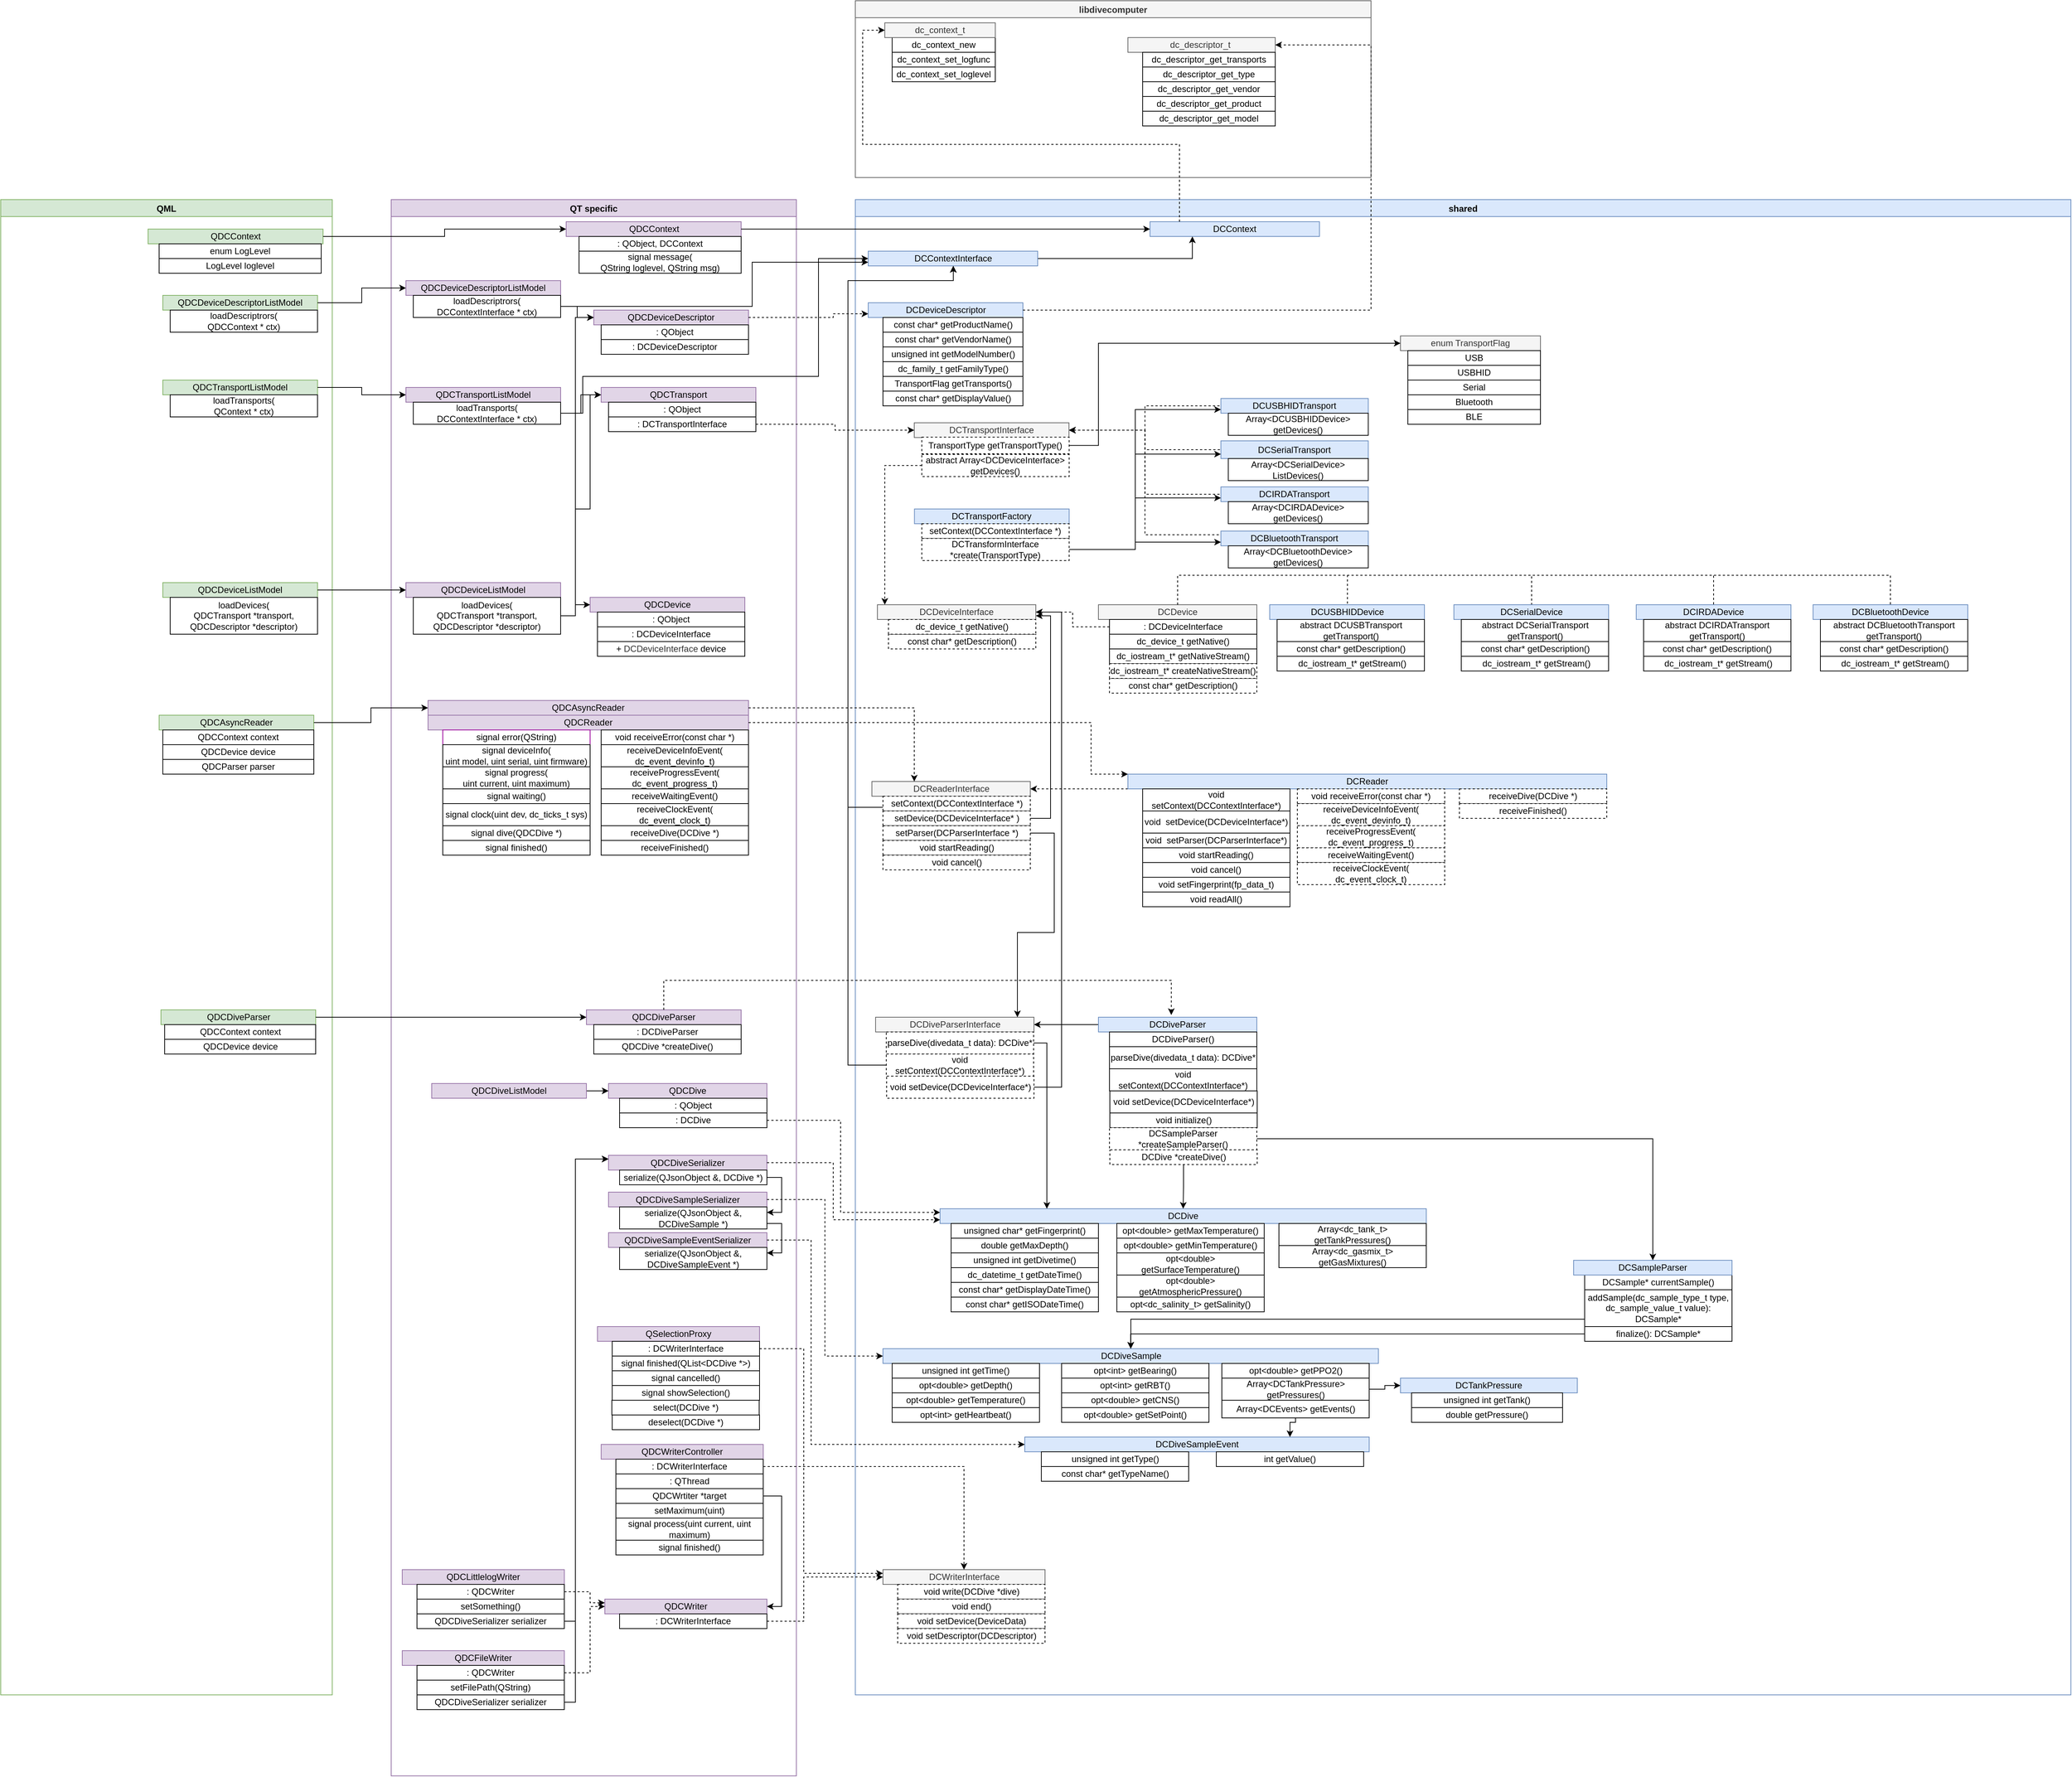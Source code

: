 <mxfile version="13.6.2" type="github" pages="2">
  <diagram id="l0Hb1Kvt9UqNzEm9A9QA" name="Page-1">
    <mxGraphModel dx="3231" dy="1137" grid="1" gridSize="10" guides="1" tooltips="1" connect="1" arrows="1" fold="1" page="0" pageScale="1" pageWidth="827" pageHeight="1169" math="0" shadow="0">
      <root>
        <mxCell id="0" />
        <mxCell id="1" parent="0" />
        <mxCell id="ltwnF_Ncu5DMhvB-tiFt-2" value="libdivecomputer" style="swimlane;fillColor=#f5f5f5;strokeColor=#666666;fontColor=#333333;" parent="1" vertex="1">
          <mxGeometry x="80" y="120" width="700" height="240" as="geometry" />
        </mxCell>
        <mxCell id="ltwnF_Ncu5DMhvB-tiFt-8" value="dc_context_new" style="rounded=0;whiteSpace=wrap;html=1;" parent="ltwnF_Ncu5DMhvB-tiFt-2" vertex="1">
          <mxGeometry x="50" y="50" width="140" height="20" as="geometry" />
        </mxCell>
        <mxCell id="ltwnF_Ncu5DMhvB-tiFt-9" value="dc_context_set_logfunc" style="rounded=0;whiteSpace=wrap;html=1;" parent="ltwnF_Ncu5DMhvB-tiFt-2" vertex="1">
          <mxGeometry x="50" y="70" width="140" height="20" as="geometry" />
        </mxCell>
        <mxCell id="ltwnF_Ncu5DMhvB-tiFt-10" value="dc_context_set_loglevel" style="rounded=0;whiteSpace=wrap;html=1;" parent="ltwnF_Ncu5DMhvB-tiFt-2" vertex="1">
          <mxGeometry x="50" y="90" width="140" height="20" as="geometry" />
        </mxCell>
        <mxCell id="ltwnF_Ncu5DMhvB-tiFt-25" value="dc_descriptor_t&amp;nbsp;" style="rounded=0;whiteSpace=wrap;html=1;fillColor=#f5f5f5;strokeColor=#666666;fontColor=#333333;" parent="ltwnF_Ncu5DMhvB-tiFt-2" vertex="1">
          <mxGeometry x="370" y="50" width="200" height="20" as="geometry" />
        </mxCell>
        <mxCell id="WCboHnmUrijgcAGSZFJO-1" value="dc_descriptor_get_transports" style="rounded=0;whiteSpace=wrap;html=1;" parent="ltwnF_Ncu5DMhvB-tiFt-2" vertex="1">
          <mxGeometry x="390" y="70" width="180" height="20" as="geometry" />
        </mxCell>
        <mxCell id="WCboHnmUrijgcAGSZFJO-2" value="dc_context_t" style="rounded=0;whiteSpace=wrap;html=1;fillColor=#f5f5f5;strokeColor=#666666;fontColor=#333333;" parent="ltwnF_Ncu5DMhvB-tiFt-2" vertex="1">
          <mxGeometry x="40" y="30" width="150" height="20" as="geometry" />
        </mxCell>
        <mxCell id="WCboHnmUrijgcAGSZFJO-3" value="dc_descriptor_get_type" style="rounded=0;whiteSpace=wrap;html=1;" parent="ltwnF_Ncu5DMhvB-tiFt-2" vertex="1">
          <mxGeometry x="390" y="90" width="180" height="20" as="geometry" />
        </mxCell>
        <mxCell id="WCboHnmUrijgcAGSZFJO-4" value="dc_descriptor_get_vendor" style="rounded=0;whiteSpace=wrap;html=1;" parent="ltwnF_Ncu5DMhvB-tiFt-2" vertex="1">
          <mxGeometry x="390" y="110" width="180" height="20" as="geometry" />
        </mxCell>
        <mxCell id="WCboHnmUrijgcAGSZFJO-5" value="dc_descriptor_get_product" style="rounded=0;whiteSpace=wrap;html=1;" parent="ltwnF_Ncu5DMhvB-tiFt-2" vertex="1">
          <mxGeometry x="390" y="130" width="180" height="20" as="geometry" />
        </mxCell>
        <mxCell id="WCboHnmUrijgcAGSZFJO-6" value="dc_descriptor_get_model" style="rounded=0;whiteSpace=wrap;html=1;" parent="ltwnF_Ncu5DMhvB-tiFt-2" vertex="1">
          <mxGeometry x="390" y="150" width="180" height="20" as="geometry" />
        </mxCell>
        <mxCell id="ltwnF_Ncu5DMhvB-tiFt-3" value="shared" style="swimlane;fillColor=#dae8fc;strokeColor=#6c8ebf;" parent="1" vertex="1">
          <mxGeometry x="80" y="390" width="1650" height="2030" as="geometry" />
        </mxCell>
        <mxCell id="ltwnF_Ncu5DMhvB-tiFt-11" value="DCContext" style="rounded=0;whiteSpace=wrap;html=1;fillColor=#dae8fc;strokeColor=#6c8ebf;" parent="ltwnF_Ncu5DMhvB-tiFt-3" vertex="1">
          <mxGeometry x="400" y="30" width="230" height="20" as="geometry" />
        </mxCell>
        <mxCell id="ltwnF_Ncu5DMhvB-tiFt-18" value="DCDeviceDescriptor" style="rounded=0;whiteSpace=wrap;html=1;fillColor=#dae8fc;strokeColor=#6c8ebf;" parent="ltwnF_Ncu5DMhvB-tiFt-3" vertex="1">
          <mxGeometry x="17.5" y="140" width="210" height="20" as="geometry" />
        </mxCell>
        <mxCell id="ltwnF_Ncu5DMhvB-tiFt-23" value="const char* getVendorName()" style="rounded=0;whiteSpace=wrap;html=1;" parent="ltwnF_Ncu5DMhvB-tiFt-3" vertex="1">
          <mxGeometry x="37.5" y="180" width="190" height="20" as="geometry" />
        </mxCell>
        <mxCell id="ltwnF_Ncu5DMhvB-tiFt-24" value="unsigned int getModelNumber()" style="rounded=0;whiteSpace=wrap;html=1;" parent="ltwnF_Ncu5DMhvB-tiFt-3" vertex="1">
          <mxGeometry x="37.5" y="200" width="190" height="20" as="geometry" />
        </mxCell>
        <mxCell id="ltwnF_Ncu5DMhvB-tiFt-28" value="dc_family_t getFamilyType()" style="rounded=0;whiteSpace=wrap;html=1;" parent="ltwnF_Ncu5DMhvB-tiFt-3" vertex="1">
          <mxGeometry x="37.5" y="220" width="190" height="20" as="geometry" />
        </mxCell>
        <mxCell id="ltwnF_Ncu5DMhvB-tiFt-29" value="TransportFlag getTransports()" style="rounded=0;whiteSpace=wrap;html=1;" parent="ltwnF_Ncu5DMhvB-tiFt-3" vertex="1">
          <mxGeometry x="37.5" y="240" width="190" height="20" as="geometry" />
        </mxCell>
        <mxCell id="ltwnF_Ncu5DMhvB-tiFt-30" value="const char* getProductName()" style="rounded=0;whiteSpace=wrap;html=1;" parent="ltwnF_Ncu5DMhvB-tiFt-3" vertex="1">
          <mxGeometry x="37.5" y="160" width="190" height="20" as="geometry" />
        </mxCell>
        <mxCell id="ltwnF_Ncu5DMhvB-tiFt-35" value="BLE" style="rounded=0;whiteSpace=wrap;html=1;" parent="ltwnF_Ncu5DMhvB-tiFt-3" vertex="1">
          <mxGeometry x="750" y="285" width="180" height="20" as="geometry" />
        </mxCell>
        <mxCell id="LenTutCYug-NzjJxEsnI-6" style="edgeStyle=orthogonalEdgeStyle;rounded=0;orthogonalLoop=1;jettySize=auto;html=1;entryX=0;entryY=0.5;entryDx=0;entryDy=0;endArrow=none;endFill=0;dashed=1;startArrow=classic;startFill=1;" parent="ltwnF_Ncu5DMhvB-tiFt-3" source="WCboHnmUrijgcAGSZFJO-8" target="LenTutCYug-NzjJxEsnI-3" edge="1">
          <mxGeometry relative="1" as="geometry" />
        </mxCell>
        <mxCell id="LenTutCYug-NzjJxEsnI-7" style="edgeStyle=orthogonalEdgeStyle;rounded=0;orthogonalLoop=1;jettySize=auto;html=1;entryX=0;entryY=0.5;entryDx=0;entryDy=0;dashed=1;endArrow=none;endFill=0;startArrow=classic;startFill=1;" parent="ltwnF_Ncu5DMhvB-tiFt-3" source="WCboHnmUrijgcAGSZFJO-8" target="LenTutCYug-NzjJxEsnI-4" edge="1">
          <mxGeometry relative="1" as="geometry" />
        </mxCell>
        <mxCell id="LenTutCYug-NzjJxEsnI-8" style="edgeStyle=orthogonalEdgeStyle;rounded=0;orthogonalLoop=1;jettySize=auto;html=1;entryX=0;entryY=0.5;entryDx=0;entryDy=0;dashed=1;endArrow=none;endFill=0;startArrow=classic;startFill=1;" parent="ltwnF_Ncu5DMhvB-tiFt-3" source="WCboHnmUrijgcAGSZFJO-8" target="LenTutCYug-NzjJxEsnI-5" edge="1">
          <mxGeometry relative="1" as="geometry" />
        </mxCell>
        <mxCell id="LenTutCYug-NzjJxEsnI-10" style="edgeStyle=orthogonalEdgeStyle;rounded=0;orthogonalLoop=1;jettySize=auto;html=1;entryX=0;entryY=0.25;entryDx=0;entryDy=0;dashed=1;endArrow=none;endFill=0;startArrow=classic;startFill=1;" parent="ltwnF_Ncu5DMhvB-tiFt-3" source="WCboHnmUrijgcAGSZFJO-8" target="LenTutCYug-NzjJxEsnI-9" edge="1">
          <mxGeometry relative="1" as="geometry" />
        </mxCell>
        <mxCell id="WCboHnmUrijgcAGSZFJO-8" value="DCTransportInterface" style="rounded=0;whiteSpace=wrap;html=1;fillColor=#f5f5f5;strokeColor=#666666;fontColor=#333333;" parent="ltwnF_Ncu5DMhvB-tiFt-3" vertex="1">
          <mxGeometry x="80" y="303" width="210" height="20" as="geometry" />
        </mxCell>
        <mxCell id="WCboHnmUrijgcAGSZFJO-9" value="enum TransportFlag" style="rounded=0;whiteSpace=wrap;html=1;fillColor=#f5f5f5;strokeColor=#666666;fontColor=#333333;" parent="ltwnF_Ncu5DMhvB-tiFt-3" vertex="1">
          <mxGeometry x="740" y="185" width="190" height="20" as="geometry" />
        </mxCell>
        <mxCell id="WCboHnmUrijgcAGSZFJO-10" value="USBHID" style="rounded=0;whiteSpace=wrap;html=1;" parent="ltwnF_Ncu5DMhvB-tiFt-3" vertex="1">
          <mxGeometry x="750" y="225" width="180" height="20" as="geometry" />
        </mxCell>
        <mxCell id="WCboHnmUrijgcAGSZFJO-11" value="USB" style="rounded=0;whiteSpace=wrap;html=1;" parent="ltwnF_Ncu5DMhvB-tiFt-3" vertex="1">
          <mxGeometry x="750" y="205" width="180" height="20" as="geometry" />
        </mxCell>
        <mxCell id="WCboHnmUrijgcAGSZFJO-12" value="Serial" style="rounded=0;whiteSpace=wrap;html=1;" parent="ltwnF_Ncu5DMhvB-tiFt-3" vertex="1">
          <mxGeometry x="750" y="245" width="180" height="20" as="geometry" />
        </mxCell>
        <mxCell id="WCboHnmUrijgcAGSZFJO-13" value="Bluetooth" style="rounded=0;whiteSpace=wrap;html=1;" parent="ltwnF_Ncu5DMhvB-tiFt-3" vertex="1">
          <mxGeometry x="750" y="265" width="180" height="20" as="geometry" />
        </mxCell>
        <mxCell id="zbBpqtvrADR6qRSZToYz-18" style="edgeStyle=orthogonalEdgeStyle;rounded=0;orthogonalLoop=1;jettySize=auto;html=1;dashed=1;" parent="ltwnF_Ncu5DMhvB-tiFt-3" source="WCboHnmUrijgcAGSZFJO-20" target="zbBpqtvrADR6qRSZToYz-4" edge="1">
          <mxGeometry relative="1" as="geometry">
            <Array as="points">
              <mxPoint x="40" y="361" />
            </Array>
          </mxGeometry>
        </mxCell>
        <mxCell id="WCboHnmUrijgcAGSZFJO-20" value="abstract Array&amp;lt;DCDeviceInterface&amp;gt; getDevices()" style="rounded=0;whiteSpace=wrap;html=1;dashed=1;" parent="ltwnF_Ncu5DMhvB-tiFt-3" vertex="1">
          <mxGeometry x="90.25" y="346" width="200" height="30" as="geometry" />
        </mxCell>
        <mxCell id="WCboHnmUrijgcAGSZFJO-22" value="const char* getDisplayValue()" style="rounded=0;whiteSpace=wrap;html=1;" parent="ltwnF_Ncu5DMhvB-tiFt-3" vertex="1">
          <mxGeometry x="37.5" y="260" width="190" height="20" as="geometry" />
        </mxCell>
        <mxCell id="LenTutCYug-NzjJxEsnI-29" style="edgeStyle=orthogonalEdgeStyle;rounded=0;orthogonalLoop=1;jettySize=auto;html=1;endArrow=none;endFill=0;strokeColor=#000000;dashed=1;" parent="ltwnF_Ncu5DMhvB-tiFt-3" source="WCboHnmUrijgcAGSZFJO-23" target="LenTutCYug-NzjJxEsnI-17" edge="1">
          <mxGeometry relative="1" as="geometry">
            <Array as="points">
              <mxPoint x="438" y="510" />
              <mxPoint x="668" y="510" />
            </Array>
          </mxGeometry>
        </mxCell>
        <mxCell id="LenTutCYug-NzjJxEsnI-30" style="edgeStyle=orthogonalEdgeStyle;rounded=0;orthogonalLoop=1;jettySize=auto;html=1;dashed=1;endArrow=none;endFill=0;strokeColor=#000000;" parent="ltwnF_Ncu5DMhvB-tiFt-3" source="WCboHnmUrijgcAGSZFJO-23" target="LenTutCYug-NzjJxEsnI-21" edge="1">
          <mxGeometry relative="1" as="geometry">
            <Array as="points">
              <mxPoint x="438" y="510" />
              <mxPoint x="918" y="510" />
            </Array>
          </mxGeometry>
        </mxCell>
        <mxCell id="LenTutCYug-NzjJxEsnI-34" style="edgeStyle=orthogonalEdgeStyle;rounded=0;orthogonalLoop=1;jettySize=auto;html=1;dashed=1;endArrow=none;endFill=0;strokeColor=#000000;" parent="ltwnF_Ncu5DMhvB-tiFt-3" source="WCboHnmUrijgcAGSZFJO-23" target="LenTutCYug-NzjJxEsnI-31" edge="1">
          <mxGeometry relative="1" as="geometry">
            <Array as="points">
              <mxPoint x="438" y="510" />
              <mxPoint x="1165" y="510" />
            </Array>
          </mxGeometry>
        </mxCell>
        <mxCell id="WCboHnmUrijgcAGSZFJO-23" value="DCDevice" style="rounded=0;whiteSpace=wrap;html=1;fillColor=#f5f5f5;strokeColor=#666666;fontColor=#333333;" parent="ltwnF_Ncu5DMhvB-tiFt-3" vertex="1">
          <mxGeometry x="330" y="550" width="215" height="20" as="geometry" />
        </mxCell>
        <mxCell id="LenTutCYug-NzjJxEsnI-3" value="DCUSBHIDTransport" style="rounded=0;whiteSpace=wrap;html=1;fillColor=#dae8fc;strokeColor=#6c8ebf;" parent="ltwnF_Ncu5DMhvB-tiFt-3" vertex="1">
          <mxGeometry x="496.25" y="270" width="200" height="20" as="geometry" />
        </mxCell>
        <mxCell id="LenTutCYug-NzjJxEsnI-4" value="DCSerialTransport" style="rounded=0;whiteSpace=wrap;html=1;fillColor=#dae8fc;strokeColor=#6c8ebf;" parent="ltwnF_Ncu5DMhvB-tiFt-3" vertex="1">
          <mxGeometry x="496.25" y="327.5" width="200" height="24" as="geometry" />
        </mxCell>
        <mxCell id="LenTutCYug-NzjJxEsnI-5" value="DCIRDATransport" style="rounded=0;whiteSpace=wrap;html=1;fillColor=#dae8fc;strokeColor=#6c8ebf;" parent="ltwnF_Ncu5DMhvB-tiFt-3" vertex="1">
          <mxGeometry x="496.25" y="390" width="200" height="20" as="geometry" />
        </mxCell>
        <mxCell id="LenTutCYug-NzjJxEsnI-9" value="DCBluetoothTransport" style="rounded=0;whiteSpace=wrap;html=1;fillColor=#dae8fc;strokeColor=#6c8ebf;" parent="ltwnF_Ncu5DMhvB-tiFt-3" vertex="1">
          <mxGeometry x="496.25" y="450" width="200" height="20" as="geometry" />
        </mxCell>
        <mxCell id="LenTutCYug-NzjJxEsnI-17" value="DCUSBHIDDevice" style="rounded=0;whiteSpace=wrap;html=1;fillColor=#dae8fc;strokeColor=#6c8ebf;" parent="ltwnF_Ncu5DMhvB-tiFt-3" vertex="1">
          <mxGeometry x="562.5" y="550" width="210" height="20" as="geometry" />
        </mxCell>
        <mxCell id="LenTutCYug-NzjJxEsnI-18" value="const char* getDescription()" style="rounded=0;whiteSpace=wrap;html=1;dashed=1;" parent="ltwnF_Ncu5DMhvB-tiFt-3" vertex="1">
          <mxGeometry x="345" y="650" width="200" height="20" as="geometry" />
        </mxCell>
        <mxCell id="LenTutCYug-NzjJxEsnI-19" value="abstract DCUSBTransport getTransport()" style="rounded=0;whiteSpace=wrap;html=1;" parent="ltwnF_Ncu5DMhvB-tiFt-3" vertex="1">
          <mxGeometry x="572.5" y="570" width="200" height="30" as="geometry" />
        </mxCell>
        <mxCell id="LenTutCYug-NzjJxEsnI-20" value="const char* getDescription()" style="rounded=0;whiteSpace=wrap;html=1;" parent="ltwnF_Ncu5DMhvB-tiFt-3" vertex="1">
          <mxGeometry x="572.5" y="600" width="200" height="20" as="geometry" />
        </mxCell>
        <mxCell id="LenTutCYug-NzjJxEsnI-21" value="DCSerialDevice" style="rounded=0;whiteSpace=wrap;html=1;fillColor=#dae8fc;strokeColor=#6c8ebf;" parent="ltwnF_Ncu5DMhvB-tiFt-3" vertex="1">
          <mxGeometry x="812.5" y="550" width="210" height="20" as="geometry" />
        </mxCell>
        <mxCell id="LenTutCYug-NzjJxEsnI-22" value="abstract DCSerialTransport getTransport()" style="rounded=0;whiteSpace=wrap;html=1;" parent="ltwnF_Ncu5DMhvB-tiFt-3" vertex="1">
          <mxGeometry x="822.5" y="570" width="200" height="30" as="geometry" />
        </mxCell>
        <mxCell id="LenTutCYug-NzjJxEsnI-23" value="const char* getDescription()" style="rounded=0;whiteSpace=wrap;html=1;" parent="ltwnF_Ncu5DMhvB-tiFt-3" vertex="1">
          <mxGeometry x="822.5" y="600" width="200" height="20" as="geometry" />
        </mxCell>
        <mxCell id="LenTutCYug-NzjJxEsnI-25" value="Array&amp;lt;DCUSBHIDDevice&amp;gt; getDevices()" style="rounded=0;whiteSpace=wrap;html=1;" parent="ltwnF_Ncu5DMhvB-tiFt-3" vertex="1">
          <mxGeometry x="506.25" y="290" width="190" height="30" as="geometry" />
        </mxCell>
        <mxCell id="LenTutCYug-NzjJxEsnI-26" value="Array&amp;lt;DCSerialDevice&amp;gt; ListDevices()" style="rounded=0;whiteSpace=wrap;html=1;" parent="ltwnF_Ncu5DMhvB-tiFt-3" vertex="1">
          <mxGeometry x="506.25" y="351.5" width="190" height="30" as="geometry" />
        </mxCell>
        <mxCell id="LenTutCYug-NzjJxEsnI-27" value="Array&amp;lt;DCIRDADevice&amp;gt; getDevices()" style="rounded=0;whiteSpace=wrap;html=1;" parent="ltwnF_Ncu5DMhvB-tiFt-3" vertex="1">
          <mxGeometry x="506.25" y="410" width="190" height="30" as="geometry" />
        </mxCell>
        <mxCell id="LenTutCYug-NzjJxEsnI-28" value="Array&amp;lt;DCBluetoothDevice&amp;gt; getDevices()" style="rounded=0;whiteSpace=wrap;html=1;" parent="ltwnF_Ncu5DMhvB-tiFt-3" vertex="1">
          <mxGeometry x="506.25" y="470" width="190" height="30" as="geometry" />
        </mxCell>
        <mxCell id="LenTutCYug-NzjJxEsnI-31" value="DCIRDADevice" style="rounded=0;whiteSpace=wrap;html=1;fillColor=#dae8fc;strokeColor=#6c8ebf;" parent="ltwnF_Ncu5DMhvB-tiFt-3" vertex="1">
          <mxGeometry x="1060" y="550" width="210" height="20" as="geometry" />
        </mxCell>
        <mxCell id="LenTutCYug-NzjJxEsnI-32" value="abstract DCIRDATransport getTransport()" style="rounded=0;whiteSpace=wrap;html=1;" parent="ltwnF_Ncu5DMhvB-tiFt-3" vertex="1">
          <mxGeometry x="1070" y="570" width="200" height="30" as="geometry" />
        </mxCell>
        <mxCell id="LenTutCYug-NzjJxEsnI-33" value="const char* getDescription()" style="rounded=0;whiteSpace=wrap;html=1;" parent="ltwnF_Ncu5DMhvB-tiFt-3" vertex="1">
          <mxGeometry x="1070" y="600" width="200" height="20" as="geometry" />
        </mxCell>
        <mxCell id="LenTutCYug-NzjJxEsnI-38" value="DCBluetoothDevice" style="rounded=0;whiteSpace=wrap;html=1;fillColor=#dae8fc;strokeColor=#6c8ebf;" parent="ltwnF_Ncu5DMhvB-tiFt-3" vertex="1">
          <mxGeometry x="1300" y="550" width="210" height="20" as="geometry" />
        </mxCell>
        <mxCell id="LenTutCYug-NzjJxEsnI-39" value="abstract DCBluetoothTransport getTransport()" style="rounded=0;whiteSpace=wrap;html=1;" parent="ltwnF_Ncu5DMhvB-tiFt-3" vertex="1">
          <mxGeometry x="1310" y="570" width="200" height="30" as="geometry" />
        </mxCell>
        <mxCell id="LenTutCYug-NzjJxEsnI-40" value="const char* getDescription()" style="rounded=0;whiteSpace=wrap;html=1;" parent="ltwnF_Ncu5DMhvB-tiFt-3" vertex="1">
          <mxGeometry x="1310" y="600" width="200" height="20" as="geometry" />
        </mxCell>
        <mxCell id="LenTutCYug-NzjJxEsnI-41" style="edgeStyle=orthogonalEdgeStyle;rounded=0;orthogonalLoop=1;jettySize=auto;html=1;dashed=1;endArrow=none;endFill=0;strokeColor=#000000;" parent="ltwnF_Ncu5DMhvB-tiFt-3" source="WCboHnmUrijgcAGSZFJO-23" target="LenTutCYug-NzjJxEsnI-38" edge="1">
          <mxGeometry relative="1" as="geometry">
            <Array as="points">
              <mxPoint x="438" y="510" />
              <mxPoint x="1405" y="510" />
            </Array>
          </mxGeometry>
        </mxCell>
        <mxCell id="LenTutCYug-NzjJxEsnI-46" value="dc_iostream_t* getNativeStream()" style="rounded=0;whiteSpace=wrap;html=1;" parent="ltwnF_Ncu5DMhvB-tiFt-3" vertex="1">
          <mxGeometry x="345" y="610" width="200" height="20" as="geometry" />
        </mxCell>
        <mxCell id="LenTutCYug-NzjJxEsnI-47" value="&amp;nbsp;dc_iostream_t* getStream()" style="rounded=0;whiteSpace=wrap;html=1;" parent="ltwnF_Ncu5DMhvB-tiFt-3" vertex="1">
          <mxGeometry x="572.5" y="620" width="200" height="20" as="geometry" />
        </mxCell>
        <mxCell id="LenTutCYug-NzjJxEsnI-48" value="&amp;nbsp;dc_iostream_t* getStream()" style="rounded=0;whiteSpace=wrap;html=1;" parent="ltwnF_Ncu5DMhvB-tiFt-3" vertex="1">
          <mxGeometry x="822.5" y="620" width="200" height="20" as="geometry" />
        </mxCell>
        <mxCell id="LenTutCYug-NzjJxEsnI-49" value="&amp;nbsp;dc_iostream_t* getStream()" style="rounded=0;whiteSpace=wrap;html=1;" parent="ltwnF_Ncu5DMhvB-tiFt-3" vertex="1">
          <mxGeometry x="1070" y="620" width="200" height="20" as="geometry" />
        </mxCell>
        <mxCell id="LenTutCYug-NzjJxEsnI-50" value="&amp;nbsp;dc_iostream_t* getStream()" style="rounded=0;whiteSpace=wrap;html=1;" parent="ltwnF_Ncu5DMhvB-tiFt-3" vertex="1">
          <mxGeometry x="1310" y="620" width="200" height="20" as="geometry" />
        </mxCell>
        <mxCell id="LenTutCYug-NzjJxEsnI-51" value="DCDive" style="rounded=0;whiteSpace=wrap;html=1;fillColor=#dae8fc;strokeColor=#6c8ebf;" parent="ltwnF_Ncu5DMhvB-tiFt-3" vertex="1">
          <mxGeometry x="115" y="1370" width="660" height="20" as="geometry" />
        </mxCell>
        <mxCell id="LenTutCYug-NzjJxEsnI-53" value="unsigned char* getFingerprint()" style="rounded=0;whiteSpace=wrap;html=1;" parent="ltwnF_Ncu5DMhvB-tiFt-3" vertex="1">
          <mxGeometry x="130" y="1390" width="200" height="20" as="geometry" />
        </mxCell>
        <mxCell id="LenTutCYug-NzjJxEsnI-54" value="double getMaxDepth()" style="rounded=0;whiteSpace=wrap;html=1;" parent="ltwnF_Ncu5DMhvB-tiFt-3" vertex="1">
          <mxGeometry x="130" y="1410" width="200" height="20" as="geometry" />
        </mxCell>
        <mxCell id="LenTutCYug-NzjJxEsnI-56" value="unsigned int getDivetime()" style="rounded=0;whiteSpace=wrap;html=1;" parent="ltwnF_Ncu5DMhvB-tiFt-3" vertex="1">
          <mxGeometry x="130" y="1430" width="200" height="20" as="geometry" />
        </mxCell>
        <mxCell id="LenTutCYug-NzjJxEsnI-57" value="dc_datetime_t getDateTime()" style="rounded=0;whiteSpace=wrap;html=1;" parent="ltwnF_Ncu5DMhvB-tiFt-3" vertex="1">
          <mxGeometry x="130" y="1450" width="200" height="20" as="geometry" />
        </mxCell>
        <mxCell id="LenTutCYug-NzjJxEsnI-58" value="const char* getDisplayDateTime()" style="rounded=0;whiteSpace=wrap;html=1;" parent="ltwnF_Ncu5DMhvB-tiFt-3" vertex="1">
          <mxGeometry x="130" y="1470" width="200" height="20" as="geometry" />
        </mxCell>
        <mxCell id="LenTutCYug-NzjJxEsnI-59" value="const char* getISODateTime()" style="rounded=0;whiteSpace=wrap;html=1;" parent="ltwnF_Ncu5DMhvB-tiFt-3" vertex="1">
          <mxGeometry x="130" y="1490" width="200" height="20" as="geometry" />
        </mxCell>
        <mxCell id="LenTutCYug-NzjJxEsnI-60" value="opt&amp;lt;double&amp;gt; getMaxTemperature()" style="rounded=0;whiteSpace=wrap;html=1;" parent="ltwnF_Ncu5DMhvB-tiFt-3" vertex="1">
          <mxGeometry x="355" y="1390" width="200" height="20" as="geometry" />
        </mxCell>
        <mxCell id="LenTutCYug-NzjJxEsnI-61" value="opt&amp;lt;double&amp;gt; getMinTemperature()" style="rounded=0;whiteSpace=wrap;html=1;" parent="ltwnF_Ncu5DMhvB-tiFt-3" vertex="1">
          <mxGeometry x="355" y="1410" width="200" height="20" as="geometry" />
        </mxCell>
        <mxCell id="LenTutCYug-NzjJxEsnI-62" value="opt&amp;lt;double&amp;gt; getSurfaceTemperature()" style="rounded=0;whiteSpace=wrap;html=1;" parent="ltwnF_Ncu5DMhvB-tiFt-3" vertex="1">
          <mxGeometry x="355" y="1430" width="200" height="30" as="geometry" />
        </mxCell>
        <mxCell id="LenTutCYug-NzjJxEsnI-63" value="opt&amp;lt;double&amp;gt; getAtmosphericPressure()" style="rounded=0;whiteSpace=wrap;html=1;" parent="ltwnF_Ncu5DMhvB-tiFt-3" vertex="1">
          <mxGeometry x="355" y="1460" width="200" height="30" as="geometry" />
        </mxCell>
        <mxCell id="LenTutCYug-NzjJxEsnI-68" value="opt&amp;lt;dc_salinity_t&amp;gt; getSalinity()" style="rounded=0;whiteSpace=wrap;html=1;" parent="ltwnF_Ncu5DMhvB-tiFt-3" vertex="1">
          <mxGeometry x="355" y="1490" width="200" height="20" as="geometry" />
        </mxCell>
        <mxCell id="LenTutCYug-NzjJxEsnI-70" value="Array&amp;lt;dc_tank_t&amp;gt; getTankPressures()" style="rounded=0;whiteSpace=wrap;html=1;" parent="ltwnF_Ncu5DMhvB-tiFt-3" vertex="1">
          <mxGeometry x="575" y="1390" width="200" height="30" as="geometry" />
        </mxCell>
        <mxCell id="LenTutCYug-NzjJxEsnI-71" value="Array&amp;lt;dc_gasmix_t&amp;gt; getGasMixtures()" style="rounded=0;whiteSpace=wrap;html=1;" parent="ltwnF_Ncu5DMhvB-tiFt-3" vertex="1">
          <mxGeometry x="575" y="1420" width="200" height="30" as="geometry" />
        </mxCell>
        <mxCell id="LenTutCYug-NzjJxEsnI-73" value="DCDiveSample" style="rounded=0;whiteSpace=wrap;html=1;fillColor=#dae8fc;strokeColor=#6c8ebf;" parent="ltwnF_Ncu5DMhvB-tiFt-3" vertex="1">
          <mxGeometry x="37.5" y="1560" width="672.5" height="20" as="geometry" />
        </mxCell>
        <mxCell id="LenTutCYug-NzjJxEsnI-74" value="DCDiveSampleEvent" style="rounded=0;whiteSpace=wrap;html=1;fillColor=#dae8fc;strokeColor=#6c8ebf;" parent="ltwnF_Ncu5DMhvB-tiFt-3" vertex="1">
          <mxGeometry x="230" y="1680" width="467.5" height="20" as="geometry" />
        </mxCell>
        <mxCell id="PpLzL-J6AhNf8Rzvoqyl-76" style="edgeStyle=orthogonalEdgeStyle;rounded=0;orthogonalLoop=1;jettySize=auto;html=1;" parent="ltwnF_Ncu5DMhvB-tiFt-3" source="nu18OdhDVVGL0PULstCD-1" target="PpLzL-J6AhNf8Rzvoqyl-72" edge="1">
          <mxGeometry relative="1" as="geometry" />
        </mxCell>
        <mxCell id="nu18OdhDVVGL0PULstCD-1" value="DCDiveParser" style="rounded=0;whiteSpace=wrap;html=1;fillColor=#dae8fc;strokeColor=#6c8ebf;" parent="ltwnF_Ncu5DMhvB-tiFt-3" vertex="1">
          <mxGeometry x="330" y="1110" width="215" height="20" as="geometry" />
        </mxCell>
        <mxCell id="nu18OdhDVVGL0PULstCD-3" value="parseDive(divedata_t data): DCDive*" style="rounded=0;whiteSpace=wrap;html=1;" parent="ltwnF_Ncu5DMhvB-tiFt-3" vertex="1">
          <mxGeometry x="345" y="1150" width="200" height="30" as="geometry" />
        </mxCell>
        <mxCell id="nu18OdhDVVGL0PULstCD-5" value="DCDiveParser()" style="rounded=0;whiteSpace=wrap;html=1;" parent="ltwnF_Ncu5DMhvB-tiFt-3" vertex="1">
          <mxGeometry x="345" y="1130" width="200" height="20" as="geometry" />
        </mxCell>
        <mxCell id="nu18OdhDVVGL0PULstCD-9" value="DCSample* currentSample()" style="rounded=0;whiteSpace=wrap;html=1;" parent="ltwnF_Ncu5DMhvB-tiFt-3" vertex="1">
          <mxGeometry x="990" y="1460" width="200" height="20" as="geometry" />
        </mxCell>
        <mxCell id="nu18OdhDVVGL0PULstCD-10" value="unsigned int getTime()" style="rounded=0;whiteSpace=wrap;html=1;" parent="ltwnF_Ncu5DMhvB-tiFt-3" vertex="1">
          <mxGeometry x="50" y="1580" width="200" height="20" as="geometry" />
        </mxCell>
        <mxCell id="spZWWF0u4A5Y6FCt7kzm-1" value="opt&amp;lt;double&amp;gt; getDepth()" style="rounded=0;whiteSpace=wrap;html=1;" parent="ltwnF_Ncu5DMhvB-tiFt-3" vertex="1">
          <mxGeometry x="50" y="1600" width="200" height="20" as="geometry" />
        </mxCell>
        <mxCell id="spZWWF0u4A5Y6FCt7kzm-2" value="opt&amp;lt;double&amp;gt; getTemperature()" style="rounded=0;whiteSpace=wrap;html=1;" parent="ltwnF_Ncu5DMhvB-tiFt-3" vertex="1">
          <mxGeometry x="50" y="1620" width="200" height="20" as="geometry" />
        </mxCell>
        <mxCell id="spZWWF0u4A5Y6FCt7kzm-3" value="opt&amp;lt;int&amp;gt; getHeartbeat()" style="rounded=0;whiteSpace=wrap;html=1;" parent="ltwnF_Ncu5DMhvB-tiFt-3" vertex="1">
          <mxGeometry x="50" y="1640" width="200" height="20" as="geometry" />
        </mxCell>
        <mxCell id="spZWWF0u4A5Y6FCt7kzm-4" value="opt&amp;lt;int&amp;gt; getBearing()" style="rounded=0;whiteSpace=wrap;html=1;" parent="ltwnF_Ncu5DMhvB-tiFt-3" vertex="1">
          <mxGeometry x="280" y="1580" width="200" height="20" as="geometry" />
        </mxCell>
        <mxCell id="spZWWF0u4A5Y6FCt7kzm-5" value="opt&amp;lt;int&amp;gt; getRBT()" style="rounded=0;whiteSpace=wrap;html=1;" parent="ltwnF_Ncu5DMhvB-tiFt-3" vertex="1">
          <mxGeometry x="280" y="1600" width="200" height="20" as="geometry" />
        </mxCell>
        <mxCell id="spZWWF0u4A5Y6FCt7kzm-6" value="opt&amp;lt;double&amp;gt; getCNS()" style="rounded=0;whiteSpace=wrap;html=1;" parent="ltwnF_Ncu5DMhvB-tiFt-3" vertex="1">
          <mxGeometry x="280" y="1620" width="200" height="20" as="geometry" />
        </mxCell>
        <mxCell id="spZWWF0u4A5Y6FCt7kzm-7" value="opt&amp;lt;double&amp;gt; getSetPoint()" style="rounded=0;whiteSpace=wrap;html=1;" parent="ltwnF_Ncu5DMhvB-tiFt-3" vertex="1">
          <mxGeometry x="280" y="1640" width="200" height="20" as="geometry" />
        </mxCell>
        <mxCell id="spZWWF0u4A5Y6FCt7kzm-8" value="opt&amp;lt;double&amp;gt; getPPO2()" style="rounded=0;whiteSpace=wrap;html=1;" parent="ltwnF_Ncu5DMhvB-tiFt-3" vertex="1">
          <mxGeometry x="497.5" y="1580" width="200" height="20" as="geometry" />
        </mxCell>
        <mxCell id="spZWWF0u4A5Y6FCt7kzm-16" style="edgeStyle=orthogonalEdgeStyle;rounded=0;orthogonalLoop=1;jettySize=auto;html=1;" parent="ltwnF_Ncu5DMhvB-tiFt-3" source="spZWWF0u4A5Y6FCt7kzm-9" target="LenTutCYug-NzjJxEsnI-74" edge="1">
          <mxGeometry relative="1" as="geometry">
            <Array as="points">
              <mxPoint x="598" y="1660" />
              <mxPoint x="590" y="1660" />
            </Array>
          </mxGeometry>
        </mxCell>
        <mxCell id="spZWWF0u4A5Y6FCt7kzm-9" value="Array&amp;lt;DCEvents&amp;gt; getEvents()" style="rounded=0;whiteSpace=wrap;html=1;" parent="ltwnF_Ncu5DMhvB-tiFt-3" vertex="1">
          <mxGeometry x="497.5" y="1630" width="200" height="24" as="geometry" />
        </mxCell>
        <mxCell id="spZWWF0u4A5Y6FCt7kzm-14" style="edgeStyle=orthogonalEdgeStyle;rounded=0;orthogonalLoop=1;jettySize=auto;html=1;entryX=0;entryY=0.5;entryDx=0;entryDy=0;" parent="ltwnF_Ncu5DMhvB-tiFt-3" source="spZWWF0u4A5Y6FCt7kzm-10" target="spZWWF0u4A5Y6FCt7kzm-11" edge="1">
          <mxGeometry relative="1" as="geometry" />
        </mxCell>
        <mxCell id="spZWWF0u4A5Y6FCt7kzm-10" value="Array&amp;lt;DCTankPressure&amp;gt; getPressures()" style="rounded=0;whiteSpace=wrap;html=1;" parent="ltwnF_Ncu5DMhvB-tiFt-3" vertex="1">
          <mxGeometry x="497.5" y="1600" width="200" height="30" as="geometry" />
        </mxCell>
        <mxCell id="spZWWF0u4A5Y6FCt7kzm-11" value="DCTankPressure" style="rounded=0;whiteSpace=wrap;html=1;fillColor=#dae8fc;strokeColor=#6c8ebf;" parent="ltwnF_Ncu5DMhvB-tiFt-3" vertex="1">
          <mxGeometry x="740" y="1600" width="240" height="20" as="geometry" />
        </mxCell>
        <mxCell id="spZWWF0u4A5Y6FCt7kzm-12" value="unsigned int getTank()" style="rounded=0;whiteSpace=wrap;html=1;" parent="ltwnF_Ncu5DMhvB-tiFt-3" vertex="1">
          <mxGeometry x="755" y="1620" width="205" height="20" as="geometry" />
        </mxCell>
        <mxCell id="spZWWF0u4A5Y6FCt7kzm-13" value="double getPressure()" style="rounded=0;whiteSpace=wrap;html=1;" parent="ltwnF_Ncu5DMhvB-tiFt-3" vertex="1">
          <mxGeometry x="755" y="1640" width="205" height="20" as="geometry" />
        </mxCell>
        <mxCell id="spZWWF0u4A5Y6FCt7kzm-17" value="int getValue()" style="rounded=0;whiteSpace=wrap;html=1;" parent="ltwnF_Ncu5DMhvB-tiFt-3" vertex="1">
          <mxGeometry x="490" y="1700" width="200" height="20" as="geometry" />
        </mxCell>
        <mxCell id="spZWWF0u4A5Y6FCt7kzm-18" value="const char* getTypeName()" style="rounded=0;whiteSpace=wrap;html=1;" parent="ltwnF_Ncu5DMhvB-tiFt-3" vertex="1">
          <mxGeometry x="252.5" y="1720" width="200" height="20" as="geometry" />
        </mxCell>
        <mxCell id="spZWWF0u4A5Y6FCt7kzm-19" value="unsigned int getType()" style="rounded=0;whiteSpace=wrap;html=1;" parent="ltwnF_Ncu5DMhvB-tiFt-3" vertex="1">
          <mxGeometry x="252.5" y="1700" width="200" height="20" as="geometry" />
        </mxCell>
        <mxCell id="spZWWF0u4A5Y6FCt7kzm-20" value="DCSampleParser" style="rounded=0;whiteSpace=wrap;html=1;fillColor=#dae8fc;strokeColor=#6c8ebf;" parent="ltwnF_Ncu5DMhvB-tiFt-3" vertex="1">
          <mxGeometry x="975" y="1440" width="215" height="20" as="geometry" />
        </mxCell>
        <mxCell id="G_5eRwRaQk3gY31ZSDMp-4" style="edgeStyle=orthogonalEdgeStyle;rounded=0;orthogonalLoop=1;jettySize=auto;html=1;" parent="ltwnF_Ncu5DMhvB-tiFt-3" source="spZWWF0u4A5Y6FCt7kzm-23" target="LenTutCYug-NzjJxEsnI-73" edge="1">
          <mxGeometry relative="1" as="geometry">
            <Array as="points">
              <mxPoint x="374" y="1520" />
            </Array>
          </mxGeometry>
        </mxCell>
        <mxCell id="spZWWF0u4A5Y6FCt7kzm-23" value="addSample(dc_sample_type_t type, dc_sample_value_t value): DCSample*" style="rounded=0;whiteSpace=wrap;html=1;" parent="ltwnF_Ncu5DMhvB-tiFt-3" vertex="1">
          <mxGeometry x="990" y="1480" width="200" height="50" as="geometry" />
        </mxCell>
        <mxCell id="G_5eRwRaQk3gY31ZSDMp-5" style="edgeStyle=orthogonalEdgeStyle;rounded=0;orthogonalLoop=1;jettySize=auto;html=1;" parent="ltwnF_Ncu5DMhvB-tiFt-3" source="spZWWF0u4A5Y6FCt7kzm-24" target="LenTutCYug-NzjJxEsnI-73" edge="1">
          <mxGeometry relative="1" as="geometry" />
        </mxCell>
        <mxCell id="spZWWF0u4A5Y6FCt7kzm-24" value="finalize(): DCSample*" style="rounded=0;whiteSpace=wrap;html=1;" parent="ltwnF_Ncu5DMhvB-tiFt-3" vertex="1">
          <mxGeometry x="990" y="1530" width="200" height="20" as="geometry" />
        </mxCell>
        <mxCell id="PpLzL-J6AhNf8Rzvoqyl-83" style="edgeStyle=orthogonalEdgeStyle;rounded=0;orthogonalLoop=1;jettySize=auto;html=1;dashed=1;" parent="ltwnF_Ncu5DMhvB-tiFt-3" source="G_5eRwRaQk3gY31ZSDMp-6" target="PpLzL-J6AhNf8Rzvoqyl-77" edge="1">
          <mxGeometry relative="1" as="geometry">
            <Array as="points">
              <mxPoint x="267.5" y="800" />
            </Array>
          </mxGeometry>
        </mxCell>
        <mxCell id="G_5eRwRaQk3gY31ZSDMp-6" value="DCReader" style="rounded=0;whiteSpace=wrap;html=1;fillColor=#dae8fc;strokeColor=#6c8ebf;" parent="ltwnF_Ncu5DMhvB-tiFt-3" vertex="1">
          <mxGeometry x="370" y="780" width="650" height="20" as="geometry" />
        </mxCell>
        <mxCell id="G_5eRwRaQk3gY31ZSDMp-7" value="void setContext(DCContextInterface*)" style="rounded=0;whiteSpace=wrap;html=1;" parent="ltwnF_Ncu5DMhvB-tiFt-3" vertex="1">
          <mxGeometry x="390" y="800" width="200" height="30" as="geometry" />
        </mxCell>
        <mxCell id="G_5eRwRaQk3gY31ZSDMp-9" value="void&amp;nbsp; setDevice(DCDeviceInterface*)" style="rounded=0;whiteSpace=wrap;html=1;" parent="ltwnF_Ncu5DMhvB-tiFt-3" vertex="1">
          <mxGeometry x="390" y="830" width="200" height="30" as="geometry" />
        </mxCell>
        <mxCell id="G_5eRwRaQk3gY31ZSDMp-10" value="void startReading()" style="rounded=0;whiteSpace=wrap;html=1;" parent="ltwnF_Ncu5DMhvB-tiFt-3" vertex="1">
          <mxGeometry x="390" y="880" width="200" height="20" as="geometry" />
        </mxCell>
        <mxCell id="PpLzL-J6AhNf8Rzvoqyl-5" style="edgeStyle=orthogonalEdgeStyle;rounded=0;orthogonalLoop=1;jettySize=auto;html=1;entryX=0.25;entryY=1;entryDx=0;entryDy=0;" parent="ltwnF_Ncu5DMhvB-tiFt-3" source="PpLzL-J6AhNf8Rzvoqyl-4" target="ltwnF_Ncu5DMhvB-tiFt-11" edge="1">
          <mxGeometry relative="1" as="geometry" />
        </mxCell>
        <mxCell id="PpLzL-J6AhNf8Rzvoqyl-4" value="DCContextInterface" style="rounded=0;whiteSpace=wrap;html=1;fillColor=#dae8fc;strokeColor=#6c8ebf;" parent="ltwnF_Ncu5DMhvB-tiFt-3" vertex="1">
          <mxGeometry x="17.5" y="70" width="230" height="20" as="geometry" />
        </mxCell>
        <mxCell id="PpLzL-J6AhNf8Rzvoqyl-15" value="void&amp;nbsp; setParser(DCParserInterface*)" style="rounded=0;whiteSpace=wrap;html=1;" parent="ltwnF_Ncu5DMhvB-tiFt-3" vertex="1">
          <mxGeometry x="390" y="860" width="200" height="20" as="geometry" />
        </mxCell>
        <mxCell id="PpLzL-J6AhNf8Rzvoqyl-16" value="void cancel()" style="rounded=0;whiteSpace=wrap;html=1;" parent="ltwnF_Ncu5DMhvB-tiFt-3" vertex="1">
          <mxGeometry x="390" y="900" width="200" height="20" as="geometry" />
        </mxCell>
        <mxCell id="PpLzL-J6AhNf8Rzvoqyl-17" value="void setFingerprint(fp_data_t)" style="rounded=0;whiteSpace=wrap;html=1;" parent="ltwnF_Ncu5DMhvB-tiFt-3" vertex="1">
          <mxGeometry x="390" y="920" width="200" height="20" as="geometry" />
        </mxCell>
        <mxCell id="PpLzL-J6AhNf8Rzvoqyl-18" value="void readAll()" style="rounded=0;whiteSpace=wrap;html=1;" parent="ltwnF_Ncu5DMhvB-tiFt-3" vertex="1">
          <mxGeometry x="390" y="940" width="200" height="20" as="geometry" />
        </mxCell>
        <mxCell id="PpLzL-J6AhNf8Rzvoqyl-19" value="void&amp;nbsp;receiveError(const char *)" style="rounded=0;whiteSpace=wrap;html=1;dashed=1;" parent="ltwnF_Ncu5DMhvB-tiFt-3" vertex="1">
          <mxGeometry x="600" y="800" width="200" height="20" as="geometry" />
        </mxCell>
        <mxCell id="PpLzL-J6AhNf8Rzvoqyl-20" value="dc_iostream_t* createNativeStream()" style="rounded=0;whiteSpace=wrap;html=1;dashed=1;" parent="ltwnF_Ncu5DMhvB-tiFt-3" vertex="1">
          <mxGeometry x="345" y="630" width="200" height="20" as="geometry" />
        </mxCell>
        <mxCell id="PpLzL-J6AhNf8Rzvoqyl-21" value="dc_device_t getNative()" style="rounded=0;whiteSpace=wrap;html=1;" parent="ltwnF_Ncu5DMhvB-tiFt-3" vertex="1">
          <mxGeometry x="345" y="590" width="200" height="20" as="geometry" />
        </mxCell>
        <mxCell id="PpLzL-J6AhNf8Rzvoqyl-22" value="receiveDeviceInfoEvent(&lt;br&gt;dc_event_devinfo_t)" style="rounded=0;whiteSpace=wrap;html=1;dashed=1;" parent="ltwnF_Ncu5DMhvB-tiFt-3" vertex="1">
          <mxGeometry x="600" y="820" width="200" height="30" as="geometry" />
        </mxCell>
        <mxCell id="PpLzL-J6AhNf8Rzvoqyl-23" value="receiveProgressEvent(&lt;br&gt;dc_event_progress_t)" style="rounded=0;whiteSpace=wrap;html=1;dashed=1;" parent="ltwnF_Ncu5DMhvB-tiFt-3" vertex="1">
          <mxGeometry x="600" y="850" width="200" height="30" as="geometry" />
        </mxCell>
        <mxCell id="PpLzL-J6AhNf8Rzvoqyl-24" value="receiveWaitingEvent()" style="rounded=0;whiteSpace=wrap;html=1;dashed=1;" parent="ltwnF_Ncu5DMhvB-tiFt-3" vertex="1">
          <mxGeometry x="600" y="880" width="200" height="20" as="geometry" />
        </mxCell>
        <mxCell id="PpLzL-J6AhNf8Rzvoqyl-25" value="receiveClockEvent(&lt;br&gt;dc_event_clock_t)" style="rounded=0;whiteSpace=wrap;html=1;dashed=1;" parent="ltwnF_Ncu5DMhvB-tiFt-3" vertex="1">
          <mxGeometry x="600" y="900" width="200" height="30" as="geometry" />
        </mxCell>
        <mxCell id="PpLzL-J6AhNf8Rzvoqyl-26" value="receiveDive(DCDive *)" style="rounded=0;whiteSpace=wrap;html=1;dashed=1;" parent="ltwnF_Ncu5DMhvB-tiFt-3" vertex="1">
          <mxGeometry x="820" y="800" width="200" height="20" as="geometry" />
        </mxCell>
        <mxCell id="PpLzL-J6AhNf8Rzvoqyl-27" value="receiveFinished()" style="rounded=0;whiteSpace=wrap;html=1;dashed=1;" parent="ltwnF_Ncu5DMhvB-tiFt-3" vertex="1">
          <mxGeometry x="820" y="820" width="200" height="20" as="geometry" />
        </mxCell>
        <mxCell id="PpLzL-J6AhNf8Rzvoqyl-60" value="void setContext(DCContextInterface*)" style="rounded=0;whiteSpace=wrap;html=1;" parent="ltwnF_Ncu5DMhvB-tiFt-3" vertex="1">
          <mxGeometry x="345" y="1180" width="200" height="30" as="geometry" />
        </mxCell>
        <mxCell id="PpLzL-J6AhNf8Rzvoqyl-61" value="void setDevice(DCDeviceInterface*)" style="rounded=0;whiteSpace=wrap;html=1;" parent="ltwnF_Ncu5DMhvB-tiFt-3" vertex="1">
          <mxGeometry x="345.5" y="1210" width="200" height="30" as="geometry" />
        </mxCell>
        <mxCell id="PpLzL-J6AhNf8Rzvoqyl-62" value="void initialize()" style="rounded=0;whiteSpace=wrap;html=1;" parent="ltwnF_Ncu5DMhvB-tiFt-3" vertex="1">
          <mxGeometry x="345.5" y="1240" width="200" height="20" as="geometry" />
        </mxCell>
        <mxCell id="PpLzL-J6AhNf8Rzvoqyl-71" style="edgeStyle=orthogonalEdgeStyle;rounded=0;orthogonalLoop=1;jettySize=auto;html=1;" parent="ltwnF_Ncu5DMhvB-tiFt-3" source="PpLzL-J6AhNf8Rzvoqyl-63" target="LenTutCYug-NzjJxEsnI-51" edge="1">
          <mxGeometry relative="1" as="geometry" />
        </mxCell>
        <mxCell id="PpLzL-J6AhNf8Rzvoqyl-63" value="DCDive *createDive()" style="rounded=0;whiteSpace=wrap;html=1;dashed=1;" parent="ltwnF_Ncu5DMhvB-tiFt-3" vertex="1">
          <mxGeometry x="345.5" y="1290" width="200" height="20" as="geometry" />
        </mxCell>
        <mxCell id="PpLzL-J6AhNf8Rzvoqyl-70" style="edgeStyle=orthogonalEdgeStyle;rounded=0;orthogonalLoop=1;jettySize=auto;html=1;entryX=0.5;entryY=0;entryDx=0;entryDy=0;" parent="ltwnF_Ncu5DMhvB-tiFt-3" source="PpLzL-J6AhNf8Rzvoqyl-64" target="spZWWF0u4A5Y6FCt7kzm-20" edge="1">
          <mxGeometry relative="1" as="geometry" />
        </mxCell>
        <mxCell id="PpLzL-J6AhNf8Rzvoqyl-64" value="DCSampleParser *createSampleParser()" style="rounded=0;whiteSpace=wrap;html=1;dashed=1;" parent="ltwnF_Ncu5DMhvB-tiFt-3" vertex="1">
          <mxGeometry x="345" y="1260" width="200" height="30" as="geometry" />
        </mxCell>
        <mxCell id="PpLzL-J6AhNf8Rzvoqyl-72" value="DCDiveParserInterface" style="rounded=0;whiteSpace=wrap;html=1;fillColor=#f5f5f5;strokeColor=#666666;fontColor=#333333;" parent="ltwnF_Ncu5DMhvB-tiFt-3" vertex="1">
          <mxGeometry x="27.5" y="1110" width="215" height="20" as="geometry" />
        </mxCell>
        <mxCell id="zbBpqtvrADR6qRSZToYz-17" style="edgeStyle=orthogonalEdgeStyle;rounded=0;orthogonalLoop=1;jettySize=auto;html=1;" parent="ltwnF_Ncu5DMhvB-tiFt-3" source="PpLzL-J6AhNf8Rzvoqyl-73" target="LenTutCYug-NzjJxEsnI-51" edge="1">
          <mxGeometry relative="1" as="geometry">
            <Array as="points">
              <mxPoint x="260" y="1145" />
            </Array>
          </mxGeometry>
        </mxCell>
        <mxCell id="PpLzL-J6AhNf8Rzvoqyl-73" value="parseDive(divedata_t data): DCDive*" style="rounded=0;whiteSpace=wrap;html=1;dashed=1;" parent="ltwnF_Ncu5DMhvB-tiFt-3" vertex="1">
          <mxGeometry x="42" y="1130" width="200" height="30" as="geometry" />
        </mxCell>
        <mxCell id="zbBpqtvrADR6qRSZToYz-15" style="edgeStyle=orthogonalEdgeStyle;rounded=0;orthogonalLoop=1;jettySize=auto;html=1;" parent="ltwnF_Ncu5DMhvB-tiFt-3" source="PpLzL-J6AhNf8Rzvoqyl-74" target="PpLzL-J6AhNf8Rzvoqyl-4" edge="1">
          <mxGeometry relative="1" as="geometry">
            <Array as="points">
              <mxPoint x="-10" y="1175" />
              <mxPoint x="-10" y="110" />
              <mxPoint x="133" y="110" />
            </Array>
          </mxGeometry>
        </mxCell>
        <mxCell id="PpLzL-J6AhNf8Rzvoqyl-74" value="void setContext(DCContextInterface*)" style="rounded=0;whiteSpace=wrap;html=1;dashed=1;" parent="ltwnF_Ncu5DMhvB-tiFt-3" vertex="1">
          <mxGeometry x="42" y="1160" width="200" height="30" as="geometry" />
        </mxCell>
        <mxCell id="zbBpqtvrADR6qRSZToYz-16" style="edgeStyle=orthogonalEdgeStyle;rounded=0;orthogonalLoop=1;jettySize=auto;html=1;" parent="ltwnF_Ncu5DMhvB-tiFt-3" source="PpLzL-J6AhNf8Rzvoqyl-75" target="zbBpqtvrADR6qRSZToYz-4" edge="1">
          <mxGeometry relative="1" as="geometry">
            <Array as="points">
              <mxPoint x="280" y="1205" />
              <mxPoint x="280" y="560" />
            </Array>
          </mxGeometry>
        </mxCell>
        <mxCell id="PpLzL-J6AhNf8Rzvoqyl-75" value="void setDevice(DCDeviceInterface*)" style="rounded=0;whiteSpace=wrap;html=1;dashed=1;" parent="ltwnF_Ncu5DMhvB-tiFt-3" vertex="1">
          <mxGeometry x="42.5" y="1190" width="200" height="30" as="geometry" />
        </mxCell>
        <mxCell id="PpLzL-J6AhNf8Rzvoqyl-77" value="DCReaderInterface" style="rounded=0;whiteSpace=wrap;html=1;fillColor=#f5f5f5;strokeColor=#666666;fontColor=#333333;" parent="ltwnF_Ncu5DMhvB-tiFt-3" vertex="1">
          <mxGeometry x="22.5" y="790" width="215" height="20" as="geometry" />
        </mxCell>
        <mxCell id="zbBpqtvrADR6qRSZToYz-14" style="edgeStyle=orthogonalEdgeStyle;rounded=0;orthogonalLoop=1;jettySize=auto;html=1;" parent="ltwnF_Ncu5DMhvB-tiFt-3" source="PpLzL-J6AhNf8Rzvoqyl-78" target="PpLzL-J6AhNf8Rzvoqyl-4" edge="1">
          <mxGeometry relative="1" as="geometry">
            <Array as="points">
              <mxPoint x="-10" y="825" />
              <mxPoint x="-10" y="110" />
              <mxPoint x="133" y="110" />
            </Array>
          </mxGeometry>
        </mxCell>
        <mxCell id="PpLzL-J6AhNf8Rzvoqyl-78" value="setContext(DCContextInterface *)" style="rounded=0;whiteSpace=wrap;html=1;dashed=1;" parent="ltwnF_Ncu5DMhvB-tiFt-3" vertex="1">
          <mxGeometry x="37.5" y="810" width="200" height="20" as="geometry" />
        </mxCell>
        <mxCell id="zbBpqtvrADR6qRSZToYz-12" style="edgeStyle=orthogonalEdgeStyle;rounded=0;orthogonalLoop=1;jettySize=auto;html=1;entryX=1;entryY=0.75;entryDx=0;entryDy=0;" parent="ltwnF_Ncu5DMhvB-tiFt-3" source="PpLzL-J6AhNf8Rzvoqyl-79" target="zbBpqtvrADR6qRSZToYz-4" edge="1">
          <mxGeometry relative="1" as="geometry">
            <Array as="points">
              <mxPoint x="265" y="840" />
              <mxPoint x="265" y="565" />
            </Array>
          </mxGeometry>
        </mxCell>
        <mxCell id="PpLzL-J6AhNf8Rzvoqyl-79" value="setDevice(DCDeviceInterface* )" style="rounded=0;whiteSpace=wrap;html=1;dashed=1;" parent="ltwnF_Ncu5DMhvB-tiFt-3" vertex="1">
          <mxGeometry x="37.5" y="830" width="200" height="20" as="geometry" />
        </mxCell>
        <mxCell id="zbBpqtvrADR6qRSZToYz-13" style="edgeStyle=orthogonalEdgeStyle;rounded=0;orthogonalLoop=1;jettySize=auto;html=1;" parent="ltwnF_Ncu5DMhvB-tiFt-3" source="PpLzL-J6AhNf8Rzvoqyl-80" target="PpLzL-J6AhNf8Rzvoqyl-72" edge="1">
          <mxGeometry relative="1" as="geometry">
            <Array as="points">
              <mxPoint x="270" y="860" />
              <mxPoint x="270" y="995" />
              <mxPoint x="220" y="995" />
            </Array>
          </mxGeometry>
        </mxCell>
        <mxCell id="PpLzL-J6AhNf8Rzvoqyl-80" value="setParser(DCParserInterface *)" style="rounded=0;whiteSpace=wrap;html=1;dashed=1;" parent="ltwnF_Ncu5DMhvB-tiFt-3" vertex="1">
          <mxGeometry x="37.5" y="850" width="200" height="20" as="geometry" />
        </mxCell>
        <mxCell id="PpLzL-J6AhNf8Rzvoqyl-81" value="void startReading()" style="rounded=0;whiteSpace=wrap;html=1;dashed=1;" parent="ltwnF_Ncu5DMhvB-tiFt-3" vertex="1">
          <mxGeometry x="37.5" y="870" width="200" height="20" as="geometry" />
        </mxCell>
        <mxCell id="PpLzL-J6AhNf8Rzvoqyl-82" value="void cancel()" style="rounded=0;whiteSpace=wrap;html=1;dashed=1;" parent="ltwnF_Ncu5DMhvB-tiFt-3" vertex="1">
          <mxGeometry x="37.5" y="890" width="200" height="20" as="geometry" />
        </mxCell>
        <mxCell id="zbBpqtvrADR6qRSZToYz-4" value="DCDeviceInterface" style="rounded=0;whiteSpace=wrap;html=1;fillColor=#f5f5f5;strokeColor=#666666;fontColor=#333333;" parent="ltwnF_Ncu5DMhvB-tiFt-3" vertex="1">
          <mxGeometry x="30" y="550" width="215" height="20" as="geometry" />
        </mxCell>
        <mxCell id="zbBpqtvrADR6qRSZToYz-6" value="const char* getDescription()" style="rounded=0;whiteSpace=wrap;html=1;dashed=1;" parent="ltwnF_Ncu5DMhvB-tiFt-3" vertex="1">
          <mxGeometry x="45" y="590" width="200" height="20" as="geometry" />
        </mxCell>
        <mxCell id="zbBpqtvrADR6qRSZToYz-9" value="dc_device_t getNative()" style="rounded=0;whiteSpace=wrap;html=1;dashed=1;" parent="ltwnF_Ncu5DMhvB-tiFt-3" vertex="1">
          <mxGeometry x="45" y="570" width="200" height="20" as="geometry" />
        </mxCell>
        <mxCell id="zbBpqtvrADR6qRSZToYz-11" style="edgeStyle=orthogonalEdgeStyle;rounded=0;orthogonalLoop=1;jettySize=auto;html=1;dashed=1;" parent="ltwnF_Ncu5DMhvB-tiFt-3" source="zbBpqtvrADR6qRSZToYz-10" target="zbBpqtvrADR6qRSZToYz-4" edge="1">
          <mxGeometry relative="1" as="geometry" />
        </mxCell>
        <mxCell id="zbBpqtvrADR6qRSZToYz-10" value=": DCDeviceInterface" style="rounded=0;whiteSpace=wrap;html=1;" parent="ltwnF_Ncu5DMhvB-tiFt-3" vertex="1">
          <mxGeometry x="345" y="570" width="200" height="20" as="geometry" />
        </mxCell>
        <mxCell id="zbBpqtvrADR6qRSZToYz-20" style="edgeStyle=orthogonalEdgeStyle;rounded=0;orthogonalLoop=1;jettySize=auto;html=1;entryX=0;entryY=0.5;entryDx=0;entryDy=0;" parent="ltwnF_Ncu5DMhvB-tiFt-3" source="zbBpqtvrADR6qRSZToYz-19" target="WCboHnmUrijgcAGSZFJO-9" edge="1">
          <mxGeometry relative="1" as="geometry">
            <Array as="points">
              <mxPoint x="330" y="334" />
              <mxPoint x="330" y="195" />
            </Array>
          </mxGeometry>
        </mxCell>
        <mxCell id="zbBpqtvrADR6qRSZToYz-19" value="TransportType getTransportType()" style="rounded=0;whiteSpace=wrap;html=1;dashed=1;" parent="ltwnF_Ncu5DMhvB-tiFt-3" vertex="1">
          <mxGeometry x="90.25" y="322.5" width="200" height="22.5" as="geometry" />
        </mxCell>
        <mxCell id="Yi1RsBnDBWCXkwgNJwWb-3" value="DCWriterInterface" style="rounded=0;whiteSpace=wrap;html=1;fillColor=#f5f5f5;strokeColor=#666666;fontColor=#333333;" parent="ltwnF_Ncu5DMhvB-tiFt-3" vertex="1">
          <mxGeometry x="37.5" y="1860" width="220" height="20" as="geometry" />
        </mxCell>
        <mxCell id="Yi1RsBnDBWCXkwgNJwWb-4" value="DCTransportFactory" style="rounded=0;whiteSpace=wrap;html=1;fillColor=#dae8fc;strokeColor=#6c8ebf;" parent="ltwnF_Ncu5DMhvB-tiFt-3" vertex="1">
          <mxGeometry x="80.25" y="420" width="210" height="20" as="geometry" />
        </mxCell>
        <mxCell id="Yi1RsBnDBWCXkwgNJwWb-5" value="setContext(DCContextInterface *)" style="rounded=0;whiteSpace=wrap;html=1;dashed=1;" parent="ltwnF_Ncu5DMhvB-tiFt-3" vertex="1">
          <mxGeometry x="90.25" y="440" width="200" height="20" as="geometry" />
        </mxCell>
        <mxCell id="Yi1RsBnDBWCXkwgNJwWb-7" style="edgeStyle=orthogonalEdgeStyle;rounded=0;orthogonalLoop=1;jettySize=auto;html=1;entryX=0;entryY=0.75;entryDx=0;entryDy=0;" parent="ltwnF_Ncu5DMhvB-tiFt-3" source="Yi1RsBnDBWCXkwgNJwWb-6" target="LenTutCYug-NzjJxEsnI-9" edge="1">
          <mxGeometry relative="1" as="geometry">
            <Array as="points">
              <mxPoint x="380" y="475" />
              <mxPoint x="380" y="465" />
            </Array>
          </mxGeometry>
        </mxCell>
        <mxCell id="Yi1RsBnDBWCXkwgNJwWb-8" style="edgeStyle=orthogonalEdgeStyle;rounded=0;orthogonalLoop=1;jettySize=auto;html=1;entryX=0;entryY=0.75;entryDx=0;entryDy=0;" parent="ltwnF_Ncu5DMhvB-tiFt-3" source="Yi1RsBnDBWCXkwgNJwWb-6" target="LenTutCYug-NzjJxEsnI-5" edge="1">
          <mxGeometry relative="1" as="geometry">
            <Array as="points">
              <mxPoint x="380" y="475" />
              <mxPoint x="380" y="405" />
            </Array>
          </mxGeometry>
        </mxCell>
        <mxCell id="Yi1RsBnDBWCXkwgNJwWb-9" style="edgeStyle=orthogonalEdgeStyle;rounded=0;orthogonalLoop=1;jettySize=auto;html=1;entryX=0;entryY=0.75;entryDx=0;entryDy=0;" parent="ltwnF_Ncu5DMhvB-tiFt-3" source="Yi1RsBnDBWCXkwgNJwWb-6" target="LenTutCYug-NzjJxEsnI-4" edge="1">
          <mxGeometry relative="1" as="geometry">
            <Array as="points">
              <mxPoint x="380" y="475" />
              <mxPoint x="380" y="346" />
            </Array>
          </mxGeometry>
        </mxCell>
        <mxCell id="Yi1RsBnDBWCXkwgNJwWb-10" style="edgeStyle=orthogonalEdgeStyle;rounded=0;orthogonalLoop=1;jettySize=auto;html=1;entryX=0;entryY=0.75;entryDx=0;entryDy=0;" parent="ltwnF_Ncu5DMhvB-tiFt-3" source="Yi1RsBnDBWCXkwgNJwWb-6" target="LenTutCYug-NzjJxEsnI-3" edge="1">
          <mxGeometry relative="1" as="geometry">
            <Array as="points">
              <mxPoint x="380" y="475" />
              <mxPoint x="380" y="285" />
            </Array>
          </mxGeometry>
        </mxCell>
        <mxCell id="Yi1RsBnDBWCXkwgNJwWb-6" value="DCTransformInterface *create(TransportType)" style="rounded=0;whiteSpace=wrap;html=1;dashed=1;" parent="ltwnF_Ncu5DMhvB-tiFt-3" vertex="1">
          <mxGeometry x="90.25" y="460" width="200" height="30" as="geometry" />
        </mxCell>
        <mxCell id="Yi1RsBnDBWCXkwgNJwWb-11" value="void write(DCDive *dive)" style="rounded=0;whiteSpace=wrap;html=1;dashed=1;" parent="ltwnF_Ncu5DMhvB-tiFt-3" vertex="1">
          <mxGeometry x="57.5" y="1880" width="200" height="20" as="geometry" />
        </mxCell>
        <mxCell id="Yi1RsBnDBWCXkwgNJwWb-12" value="void end()" style="rounded=0;whiteSpace=wrap;html=1;dashed=1;" parent="ltwnF_Ncu5DMhvB-tiFt-3" vertex="1">
          <mxGeometry x="57.5" y="1900" width="200" height="20" as="geometry" />
        </mxCell>
        <mxCell id="EdBtkRFsHFvFqW60ku9V-7" value="void setDevice(DeviceData)" style="rounded=0;whiteSpace=wrap;html=1;dashed=1;" parent="ltwnF_Ncu5DMhvB-tiFt-3" vertex="1">
          <mxGeometry x="57.5" y="1920" width="200" height="20" as="geometry" />
        </mxCell>
        <mxCell id="EdBtkRFsHFvFqW60ku9V-8" value="void setDescriptor(DCDescriptor)" style="rounded=0;whiteSpace=wrap;html=1;dashed=1;" parent="ltwnF_Ncu5DMhvB-tiFt-3" vertex="1">
          <mxGeometry x="57.5" y="1940" width="200" height="20" as="geometry" />
        </mxCell>
        <mxCell id="ltwnF_Ncu5DMhvB-tiFt-4" value="QT specific" style="swimlane;fillColor=#e1d5e7;strokeColor=#9673a6;" parent="1" vertex="1">
          <mxGeometry x="-550" y="390" width="550" height="2140" as="geometry" />
        </mxCell>
        <mxCell id="NFH4je1Bz-bS19m63YZz-1" value="QDCDiveSerializer" style="rounded=0;whiteSpace=wrap;html=1;fillColor=#e1d5e7;strokeColor=#9673a6;" parent="ltwnF_Ncu5DMhvB-tiFt-4" vertex="1">
          <mxGeometry x="295" y="1297.5" width="215" height="20" as="geometry" />
        </mxCell>
        <mxCell id="NFH4je1Bz-bS19m63YZz-2" value="serialize(QJsonObject &amp;amp;, DCDive *)" style="rounded=0;whiteSpace=wrap;html=1;" parent="ltwnF_Ncu5DMhvB-tiFt-4" vertex="1">
          <mxGeometry x="310" y="1317.5" width="200" height="20" as="geometry" />
        </mxCell>
        <mxCell id="NFH4je1Bz-bS19m63YZz-3" value="QDCDiveSampleSerializer" style="rounded=0;whiteSpace=wrap;html=1;fillColor=#e1d5e7;strokeColor=#9673a6;" parent="ltwnF_Ncu5DMhvB-tiFt-4" vertex="1">
          <mxGeometry x="295" y="1347.5" width="215" height="20" as="geometry" />
        </mxCell>
        <mxCell id="NFH4je1Bz-bS19m63YZz-4" value="serialize(QJsonObject &amp;amp;, DCDiveSample *)" style="rounded=0;whiteSpace=wrap;html=1;" parent="ltwnF_Ncu5DMhvB-tiFt-4" vertex="1">
          <mxGeometry x="310" y="1367.5" width="200" height="30" as="geometry" />
        </mxCell>
        <mxCell id="NFH4je1Bz-bS19m63YZz-7" style="edgeStyle=orthogonalEdgeStyle;rounded=0;orthogonalLoop=1;jettySize=auto;html=1;entryX=1;entryY=0.25;entryDx=0;entryDy=0;" parent="ltwnF_Ncu5DMhvB-tiFt-4" source="NFH4je1Bz-bS19m63YZz-2" target="NFH4je1Bz-bS19m63YZz-4" edge="1">
          <mxGeometry relative="1" as="geometry">
            <Array as="points">
              <mxPoint x="530" y="1327.5" />
              <mxPoint x="530" y="1375.5" />
            </Array>
          </mxGeometry>
        </mxCell>
        <mxCell id="NFH4je1Bz-bS19m63YZz-5" value="QDCDiveSampleEventSerializer" style="rounded=0;whiteSpace=wrap;html=1;fillColor=#e1d5e7;strokeColor=#9673a6;" parent="ltwnF_Ncu5DMhvB-tiFt-4" vertex="1">
          <mxGeometry x="295" y="1402.5" width="215" height="20" as="geometry" />
        </mxCell>
        <mxCell id="NFH4je1Bz-bS19m63YZz-6" value="serialize(QJsonObject &amp;amp;, DCDiveSampleEvent *)" style="rounded=0;whiteSpace=wrap;html=1;" parent="ltwnF_Ncu5DMhvB-tiFt-4" vertex="1">
          <mxGeometry x="310" y="1422.5" width="200" height="30" as="geometry" />
        </mxCell>
        <mxCell id="NFH4je1Bz-bS19m63YZz-8" style="edgeStyle=orthogonalEdgeStyle;rounded=0;orthogonalLoop=1;jettySize=auto;html=1;exitX=1;exitY=0.75;exitDx=0;exitDy=0;entryX=1;entryY=0.25;entryDx=0;entryDy=0;" parent="ltwnF_Ncu5DMhvB-tiFt-4" source="NFH4je1Bz-bS19m63YZz-4" target="NFH4je1Bz-bS19m63YZz-6" edge="1">
          <mxGeometry relative="1" as="geometry" />
        </mxCell>
        <mxCell id="tMVLpP7nllSqsi4GOAp0-6" value="QDCDive" style="rounded=0;whiteSpace=wrap;html=1;fillColor=#e1d5e7;strokeColor=#9673a6;" parent="ltwnF_Ncu5DMhvB-tiFt-4" vertex="1">
          <mxGeometry x="295" y="1200" width="215" height="20" as="geometry" />
        </mxCell>
        <mxCell id="tMVLpP7nllSqsi4GOAp0-8" value=": QObject" style="rounded=0;whiteSpace=wrap;html=1;" parent="ltwnF_Ncu5DMhvB-tiFt-4" vertex="1">
          <mxGeometry x="310" y="1220" width="200" height="20" as="geometry" />
        </mxCell>
        <mxCell id="tMVLpP7nllSqsi4GOAp0-9" value=": DCDive" style="rounded=0;whiteSpace=wrap;html=1;" parent="ltwnF_Ncu5DMhvB-tiFt-4" vertex="1">
          <mxGeometry x="310" y="1240" width="200" height="20" as="geometry" />
        </mxCell>
        <mxCell id="tMVLpP7nllSqsi4GOAp0-14" value="QDCDeviceDescriptor" style="rounded=0;whiteSpace=wrap;html=1;fillColor=#e1d5e7;strokeColor=#9673a6;" parent="ltwnF_Ncu5DMhvB-tiFt-4" vertex="1">
          <mxGeometry x="275" y="150" width="210" height="20" as="geometry" />
        </mxCell>
        <mxCell id="tMVLpP7nllSqsi4GOAp0-15" value=": QObject" style="rounded=0;whiteSpace=wrap;html=1;" parent="ltwnF_Ncu5DMhvB-tiFt-4" vertex="1">
          <mxGeometry x="285" y="170" width="200" height="20" as="geometry" />
        </mxCell>
        <mxCell id="tMVLpP7nllSqsi4GOAp0-16" value=": DCDeviceDescriptor" style="rounded=0;whiteSpace=wrap;html=1;" parent="ltwnF_Ncu5DMhvB-tiFt-4" vertex="1">
          <mxGeometry x="285" y="190" width="200" height="20" as="geometry" />
        </mxCell>
        <mxCell id="tMVLpP7nllSqsi4GOAp0-18" value="QDCTransport" style="rounded=0;whiteSpace=wrap;html=1;fillColor=#e1d5e7;strokeColor=#9673a6;" parent="ltwnF_Ncu5DMhvB-tiFt-4" vertex="1">
          <mxGeometry x="285" y="255" width="210" height="20" as="geometry" />
        </mxCell>
        <mxCell id="tMVLpP7nllSqsi4GOAp0-19" value=": QObject" style="rounded=0;whiteSpace=wrap;html=1;" parent="ltwnF_Ncu5DMhvB-tiFt-4" vertex="1">
          <mxGeometry x="295" y="275" width="200" height="20" as="geometry" />
        </mxCell>
        <mxCell id="tMVLpP7nllSqsi4GOAp0-20" value=": DCTransportInterface" style="rounded=0;whiteSpace=wrap;html=1;" parent="ltwnF_Ncu5DMhvB-tiFt-4" vertex="1">
          <mxGeometry x="295" y="295" width="200" height="20" as="geometry" />
        </mxCell>
        <mxCell id="tMVLpP7nllSqsi4GOAp0-22" value="QDCDevice" style="rounded=0;whiteSpace=wrap;html=1;fillColor=#e1d5e7;strokeColor=#9673a6;" parent="ltwnF_Ncu5DMhvB-tiFt-4" vertex="1">
          <mxGeometry x="270" y="540" width="210" height="20" as="geometry" />
        </mxCell>
        <mxCell id="tMVLpP7nllSqsi4GOAp0-23" value=": QObject" style="rounded=0;whiteSpace=wrap;html=1;" parent="ltwnF_Ncu5DMhvB-tiFt-4" vertex="1">
          <mxGeometry x="280" y="560" width="200" height="20" as="geometry" />
        </mxCell>
        <mxCell id="tMVLpP7nllSqsi4GOAp0-24" value=": DCDeviceInterface" style="rounded=0;whiteSpace=wrap;html=1;" parent="ltwnF_Ncu5DMhvB-tiFt-4" vertex="1">
          <mxGeometry x="280" y="580" width="200" height="20" as="geometry" />
        </mxCell>
        <mxCell id="oHUm4lHz_XUvE7uzgwZG-5" value="+&amp;nbsp;&lt;span style=&quot;color: rgb(51 , 51 , 51)&quot;&gt;DCDeviceInterface&lt;/span&gt;&amp;nbsp;device" style="rounded=0;whiteSpace=wrap;html=1;" parent="ltwnF_Ncu5DMhvB-tiFt-4" vertex="1">
          <mxGeometry x="280" y="600" width="200" height="20" as="geometry" />
        </mxCell>
        <mxCell id="oHUm4lHz_XUvE7uzgwZG-9" value="QDCContext" style="rounded=0;whiteSpace=wrap;html=1;fillColor=#e1d5e7;strokeColor=#9673a6;" parent="ltwnF_Ncu5DMhvB-tiFt-4" vertex="1">
          <mxGeometry x="237.5" y="30" width="237.5" height="20" as="geometry" />
        </mxCell>
        <mxCell id="oHUm4lHz_XUvE7uzgwZG-12" value="QDCTransportListModel" style="rounded=0;whiteSpace=wrap;html=1;fillColor=#e1d5e7;strokeColor=#9673a6;" parent="ltwnF_Ncu5DMhvB-tiFt-4" vertex="1">
          <mxGeometry x="20" y="255" width="210" height="20" as="geometry" />
        </mxCell>
        <mxCell id="oHUm4lHz_XUvE7uzgwZG-16" value="QDCDeviceListModel" style="rounded=0;whiteSpace=wrap;html=1;fillColor=#e1d5e7;strokeColor=#9673a6;" parent="ltwnF_Ncu5DMhvB-tiFt-4" vertex="1">
          <mxGeometry x="20" y="520" width="210" height="20" as="geometry" />
        </mxCell>
        <mxCell id="oHUm4lHz_XUvE7uzgwZG-19" style="edgeStyle=orthogonalEdgeStyle;rounded=0;orthogonalLoop=1;jettySize=auto;html=1;" parent="ltwnF_Ncu5DMhvB-tiFt-4" source="oHUm4lHz_XUvE7uzgwZG-18" target="tMVLpP7nllSqsi4GOAp0-6" edge="1">
          <mxGeometry relative="1" as="geometry" />
        </mxCell>
        <mxCell id="oHUm4lHz_XUvE7uzgwZG-18" value="QDCDiveListModel" style="rounded=0;whiteSpace=wrap;html=1;fillColor=#e1d5e7;strokeColor=#9673a6;" parent="ltwnF_Ncu5DMhvB-tiFt-4" vertex="1">
          <mxGeometry x="55.0" y="1200" width="210" height="20" as="geometry" />
        </mxCell>
        <mxCell id="8DadM0GUW-9kGgjXNJf9-1" value="QDCDeviceDescriptorListModel" style="rounded=0;whiteSpace=wrap;html=1;fillColor=#e1d5e7;strokeColor=#9673a6;" parent="ltwnF_Ncu5DMhvB-tiFt-4" vertex="1">
          <mxGeometry x="20" y="110" width="210" height="20" as="geometry" />
        </mxCell>
        <mxCell id="8DadM0GUW-9kGgjXNJf9-10" value=": QObject, DCContext" style="rounded=0;whiteSpace=wrap;html=1;" parent="ltwnF_Ncu5DMhvB-tiFt-4" vertex="1">
          <mxGeometry x="255" y="50" width="220" height="20" as="geometry" />
        </mxCell>
        <mxCell id="PpLzL-J6AhNf8Rzvoqyl-12" style="edgeStyle=orthogonalEdgeStyle;rounded=0;orthogonalLoop=1;jettySize=auto;html=1;" parent="ltwnF_Ncu5DMhvB-tiFt-4" source="PpLzL-J6AhNf8Rzvoqyl-1" target="tMVLpP7nllSqsi4GOAp0-14" edge="1">
          <mxGeometry relative="1" as="geometry" />
        </mxCell>
        <mxCell id="PpLzL-J6AhNf8Rzvoqyl-1" value="loadDescriptrors(&lt;br&gt;DCContextInterface * ctx)" style="rounded=0;whiteSpace=wrap;html=1;" parent="ltwnF_Ncu5DMhvB-tiFt-4" vertex="1">
          <mxGeometry x="30" y="130" width="200" height="30" as="geometry" />
        </mxCell>
        <mxCell id="PpLzL-J6AhNf8Rzvoqyl-11" style="edgeStyle=orthogonalEdgeStyle;rounded=0;orthogonalLoop=1;jettySize=auto;html=1;" parent="ltwnF_Ncu5DMhvB-tiFt-4" source="PpLzL-J6AhNf8Rzvoqyl-2" target="tMVLpP7nllSqsi4GOAp0-18" edge="1">
          <mxGeometry relative="1" as="geometry" />
        </mxCell>
        <mxCell id="PpLzL-J6AhNf8Rzvoqyl-2" value="loadTransports(&lt;br&gt;DCContextInterface * ctx)" style="rounded=0;whiteSpace=wrap;html=1;" parent="ltwnF_Ncu5DMhvB-tiFt-4" vertex="1">
          <mxGeometry x="30" y="275" width="200" height="30" as="geometry" />
        </mxCell>
        <mxCell id="PpLzL-J6AhNf8Rzvoqyl-10" style="edgeStyle=orthogonalEdgeStyle;rounded=0;orthogonalLoop=1;jettySize=auto;html=1;" parent="ltwnF_Ncu5DMhvB-tiFt-4" source="PpLzL-J6AhNf8Rzvoqyl-9" target="tMVLpP7nllSqsi4GOAp0-22" edge="1">
          <mxGeometry relative="1" as="geometry" />
        </mxCell>
        <mxCell id="PpLzL-J6AhNf8Rzvoqyl-9" value="loadDevices(&lt;br&gt;QDCTransport *transport, QDCDescriptor *descriptor)" style="rounded=0;whiteSpace=wrap;html=1;" parent="ltwnF_Ncu5DMhvB-tiFt-4" vertex="1">
          <mxGeometry x="30" y="540" width="200" height="50" as="geometry" />
        </mxCell>
        <mxCell id="PpLzL-J6AhNf8Rzvoqyl-13" style="edgeStyle=orthogonalEdgeStyle;rounded=0;orthogonalLoop=1;jettySize=auto;html=1;" parent="ltwnF_Ncu5DMhvB-tiFt-4" source="PpLzL-J6AhNf8Rzvoqyl-9" target="tMVLpP7nllSqsi4GOAp0-18" edge="1">
          <mxGeometry relative="1" as="geometry">
            <mxPoint x="270" y="380" as="targetPoint" />
            <Array as="points">
              <mxPoint x="250" y="565" />
              <mxPoint x="250" y="420" />
              <mxPoint x="270" y="420" />
              <mxPoint x="270" y="265" />
            </Array>
          </mxGeometry>
        </mxCell>
        <mxCell id="PpLzL-J6AhNf8Rzvoqyl-14" style="edgeStyle=orthogonalEdgeStyle;rounded=0;orthogonalLoop=1;jettySize=auto;html=1;" parent="ltwnF_Ncu5DMhvB-tiFt-4" source="PpLzL-J6AhNf8Rzvoqyl-9" target="tMVLpP7nllSqsi4GOAp0-14" edge="1">
          <mxGeometry relative="1" as="geometry">
            <mxPoint x="320" y="440" as="targetPoint" />
            <Array as="points">
              <mxPoint x="250" y="565" />
              <mxPoint x="250" y="160" />
            </Array>
          </mxGeometry>
        </mxCell>
        <mxCell id="PpLzL-J6AhNf8Rzvoqyl-28" value="QDCReader" style="rounded=0;whiteSpace=wrap;html=1;fillColor=#e1d5e7;strokeColor=#9673a6;" parent="ltwnF_Ncu5DMhvB-tiFt-4" vertex="1">
          <mxGeometry x="50" y="700" width="435" height="20" as="geometry" />
        </mxCell>
        <mxCell id="PpLzL-J6AhNf8Rzvoqyl-30" value="void&amp;nbsp;receiveError(const char *)" style="rounded=0;whiteSpace=wrap;html=1;" parent="ltwnF_Ncu5DMhvB-tiFt-4" vertex="1">
          <mxGeometry x="285" y="720" width="200" height="20" as="geometry" />
        </mxCell>
        <mxCell id="PpLzL-J6AhNf8Rzvoqyl-31" value="receiveDeviceInfoEvent(&lt;br&gt;dc_event_devinfo_t)" style="rounded=0;whiteSpace=wrap;html=1;" parent="ltwnF_Ncu5DMhvB-tiFt-4" vertex="1">
          <mxGeometry x="285" y="740" width="200" height="30" as="geometry" />
        </mxCell>
        <mxCell id="PpLzL-J6AhNf8Rzvoqyl-32" value="receiveProgressEvent(&lt;br&gt;dc_event_progress_t)" style="rounded=0;whiteSpace=wrap;html=1;" parent="ltwnF_Ncu5DMhvB-tiFt-4" vertex="1">
          <mxGeometry x="285" y="770" width="200" height="30" as="geometry" />
        </mxCell>
        <mxCell id="PpLzL-J6AhNf8Rzvoqyl-33" value="receiveWaitingEvent()" style="rounded=0;whiteSpace=wrap;html=1;" parent="ltwnF_Ncu5DMhvB-tiFt-4" vertex="1">
          <mxGeometry x="285" y="800" width="200" height="20" as="geometry" />
        </mxCell>
        <mxCell id="PpLzL-J6AhNf8Rzvoqyl-34" value="receiveClockEvent(&lt;br&gt;dc_event_clock_t)" style="rounded=0;whiteSpace=wrap;html=1;" parent="ltwnF_Ncu5DMhvB-tiFt-4" vertex="1">
          <mxGeometry x="285" y="820" width="200" height="30" as="geometry" />
        </mxCell>
        <mxCell id="PpLzL-J6AhNf8Rzvoqyl-35" value="receiveDive(DCDive *)" style="rounded=0;whiteSpace=wrap;html=1;" parent="ltwnF_Ncu5DMhvB-tiFt-4" vertex="1">
          <mxGeometry x="285" y="850" width="200" height="20" as="geometry" />
        </mxCell>
        <mxCell id="PpLzL-J6AhNf8Rzvoqyl-36" value="receiveFinished()" style="rounded=0;whiteSpace=wrap;html=1;" parent="ltwnF_Ncu5DMhvB-tiFt-4" vertex="1">
          <mxGeometry x="285" y="870" width="200" height="20" as="geometry" />
        </mxCell>
        <mxCell id="PpLzL-J6AhNf8Rzvoqyl-37" value="signal error(QString)" style="rounded=0;whiteSpace=wrap;html=1;strokeColor=#990099;" parent="ltwnF_Ncu5DMhvB-tiFt-4" vertex="1">
          <mxGeometry x="70" y="720" width="200" height="20" as="geometry" />
        </mxCell>
        <mxCell id="PpLzL-J6AhNf8Rzvoqyl-38" value="signal deviceInfo(&lt;br&gt;uint model, uint serial, uint firmware)" style="rounded=0;whiteSpace=wrap;html=1;" parent="ltwnF_Ncu5DMhvB-tiFt-4" vertex="1">
          <mxGeometry x="70" y="740" width="200" height="30" as="geometry" />
        </mxCell>
        <mxCell id="PpLzL-J6AhNf8Rzvoqyl-39" value="signal progress(&lt;br&gt;uint current, uint maximum)" style="rounded=0;whiteSpace=wrap;html=1;" parent="ltwnF_Ncu5DMhvB-tiFt-4" vertex="1">
          <mxGeometry x="70" y="770" width="200" height="30" as="geometry" />
        </mxCell>
        <mxCell id="PpLzL-J6AhNf8Rzvoqyl-40" value="signal waiting()" style="rounded=0;whiteSpace=wrap;html=1;" parent="ltwnF_Ncu5DMhvB-tiFt-4" vertex="1">
          <mxGeometry x="70" y="800" width="200" height="20" as="geometry" />
        </mxCell>
        <mxCell id="PpLzL-J6AhNf8Rzvoqyl-41" value="signal clock(uint dev, dc_ticks_t sys)" style="rounded=0;whiteSpace=wrap;html=1;" parent="ltwnF_Ncu5DMhvB-tiFt-4" vertex="1">
          <mxGeometry x="70" y="820" width="200" height="30" as="geometry" />
        </mxCell>
        <mxCell id="PpLzL-J6AhNf8Rzvoqyl-42" value="signal dive(QDCDive *)" style="rounded=0;whiteSpace=wrap;html=1;" parent="ltwnF_Ncu5DMhvB-tiFt-4" vertex="1">
          <mxGeometry x="70" y="850" width="200" height="20" as="geometry" />
        </mxCell>
        <mxCell id="PpLzL-J6AhNf8Rzvoqyl-43" value="signal finished()" style="rounded=0;whiteSpace=wrap;html=1;" parent="ltwnF_Ncu5DMhvB-tiFt-4" vertex="1">
          <mxGeometry x="70" y="870" width="200" height="20" as="geometry" />
        </mxCell>
        <mxCell id="PpLzL-J6AhNf8Rzvoqyl-50" value="signal message(&lt;br&gt;QString loglevel, QString msg)" style="rounded=0;whiteSpace=wrap;html=1;" parent="ltwnF_Ncu5DMhvB-tiFt-4" vertex="1">
          <mxGeometry x="255" y="70" width="220" height="30" as="geometry" />
        </mxCell>
        <mxCell id="PpLzL-J6AhNf8Rzvoqyl-65" value="QDCDiveParser" style="rounded=0;whiteSpace=wrap;html=1;fillColor=#e1d5e7;strokeColor=#9673a6;" parent="ltwnF_Ncu5DMhvB-tiFt-4" vertex="1">
          <mxGeometry x="265" y="1100" width="210" height="20" as="geometry" />
        </mxCell>
        <mxCell id="PpLzL-J6AhNf8Rzvoqyl-66" value="QDCDive *createDive()" style="rounded=0;whiteSpace=wrap;html=1;" parent="ltwnF_Ncu5DMhvB-tiFt-4" vertex="1">
          <mxGeometry x="275" y="1140" width="200" height="20" as="geometry" />
        </mxCell>
        <mxCell id="PpLzL-J6AhNf8Rzvoqyl-85" value="QDCAsyncReader" style="rounded=0;whiteSpace=wrap;html=1;fillColor=#e1d5e7;strokeColor=#9673a6;" parent="ltwnF_Ncu5DMhvB-tiFt-4" vertex="1">
          <mxGeometry x="50" y="680" width="435" height="20" as="geometry" />
        </mxCell>
        <mxCell id="zbBpqtvrADR6qRSZToYz-1" value=": DCDiveParser" style="rounded=0;whiteSpace=wrap;html=1;" parent="ltwnF_Ncu5DMhvB-tiFt-4" vertex="1">
          <mxGeometry x="275" y="1120" width="200" height="20" as="geometry" />
        </mxCell>
        <mxCell id="Yi1RsBnDBWCXkwgNJwWb-2" value="QDCFileWriter" style="rounded=0;whiteSpace=wrap;html=1;fillColor=#e1d5e7;strokeColor=#9673a6;" parent="ltwnF_Ncu5DMhvB-tiFt-4" vertex="1">
          <mxGeometry x="15" y="1970" width="220" height="20" as="geometry" />
        </mxCell>
        <mxCell id="Yi1RsBnDBWCXkwgNJwWb-15" value="QDCWriter" style="rounded=0;whiteSpace=wrap;html=1;fillColor=#e1d5e7;strokeColor=#9673a6;" parent="ltwnF_Ncu5DMhvB-tiFt-4" vertex="1">
          <mxGeometry x="290" y="1900" width="220" height="20" as="geometry" />
        </mxCell>
        <mxCell id="Yi1RsBnDBWCXkwgNJwWb-18" value=": DCWriterInterface" style="rounded=0;whiteSpace=wrap;html=1;" parent="ltwnF_Ncu5DMhvB-tiFt-4" vertex="1">
          <mxGeometry x="310" y="1920" width="200" height="20" as="geometry" />
        </mxCell>
        <mxCell id="Yi1RsBnDBWCXkwgNJwWb-20" value="setFilePath(QString)" style="rounded=0;whiteSpace=wrap;html=1;" parent="ltwnF_Ncu5DMhvB-tiFt-4" vertex="1">
          <mxGeometry x="35" y="2010" width="200" height="20" as="geometry" />
        </mxCell>
        <mxCell id="Yi1RsBnDBWCXkwgNJwWb-21" value="QDCLittlelogWriter" style="rounded=0;whiteSpace=wrap;html=1;fillColor=#e1d5e7;strokeColor=#9673a6;" parent="ltwnF_Ncu5DMhvB-tiFt-4" vertex="1">
          <mxGeometry x="15" y="1860" width="220" height="20" as="geometry" />
        </mxCell>
        <mxCell id="Yi1RsBnDBWCXkwgNJwWb-22" value="setSomething()" style="rounded=0;whiteSpace=wrap;html=1;" parent="ltwnF_Ncu5DMhvB-tiFt-4" vertex="1">
          <mxGeometry x="35" y="1900" width="200" height="20" as="geometry" />
        </mxCell>
        <mxCell id="Yi1RsBnDBWCXkwgNJwWb-24" style="edgeStyle=orthogonalEdgeStyle;rounded=0;orthogonalLoop=1;jettySize=auto;html=1;entryX=0;entryY=0.5;entryDx=0;entryDy=0;dashed=1;" parent="ltwnF_Ncu5DMhvB-tiFt-4" source="Yi1RsBnDBWCXkwgNJwWb-23" target="Yi1RsBnDBWCXkwgNJwWb-15" edge="1">
          <mxGeometry relative="1" as="geometry">
            <Array as="points">
              <mxPoint x="270" y="2000" />
              <mxPoint x="270" y="1910" />
            </Array>
          </mxGeometry>
        </mxCell>
        <mxCell id="Yi1RsBnDBWCXkwgNJwWb-23" value=": QDCWriter" style="rounded=0;whiteSpace=wrap;html=1;" parent="ltwnF_Ncu5DMhvB-tiFt-4" vertex="1">
          <mxGeometry x="35" y="1990" width="200" height="20" as="geometry" />
        </mxCell>
        <mxCell id="Yi1RsBnDBWCXkwgNJwWb-26" style="edgeStyle=orthogonalEdgeStyle;rounded=0;orthogonalLoop=1;jettySize=auto;html=1;entryX=0;entryY=0.25;entryDx=0;entryDy=0;dashed=1;" parent="ltwnF_Ncu5DMhvB-tiFt-4" source="Yi1RsBnDBWCXkwgNJwWb-25" target="Yi1RsBnDBWCXkwgNJwWb-15" edge="1">
          <mxGeometry relative="1" as="geometry">
            <Array as="points">
              <mxPoint x="270" y="1890" />
              <mxPoint x="270" y="1905" />
            </Array>
          </mxGeometry>
        </mxCell>
        <mxCell id="Yi1RsBnDBWCXkwgNJwWb-25" value=": QDCWriter" style="rounded=0;whiteSpace=wrap;html=1;" parent="ltwnF_Ncu5DMhvB-tiFt-4" vertex="1">
          <mxGeometry x="35" y="1880" width="200" height="20" as="geometry" />
        </mxCell>
        <mxCell id="EdBtkRFsHFvFqW60ku9V-1" value="QDCWriterController" style="rounded=0;whiteSpace=wrap;html=1;fillColor=#e1d5e7;strokeColor=#9673a6;" parent="ltwnF_Ncu5DMhvB-tiFt-4" vertex="1">
          <mxGeometry x="285" y="1690" width="220" height="20" as="geometry" />
        </mxCell>
        <mxCell id="EdBtkRFsHFvFqW60ku9V-2" value=": DCWriterInterface" style="rounded=0;whiteSpace=wrap;html=1;" parent="ltwnF_Ncu5DMhvB-tiFt-4" vertex="1">
          <mxGeometry x="305" y="1710" width="200" height="20" as="geometry" />
        </mxCell>
        <mxCell id="EdBtkRFsHFvFqW60ku9V-3" value=": QThread" style="rounded=0;whiteSpace=wrap;html=1;" parent="ltwnF_Ncu5DMhvB-tiFt-4" vertex="1">
          <mxGeometry x="305" y="1730" width="200" height="20" as="geometry" />
        </mxCell>
        <mxCell id="oyR1tuiYwehjDmbi2ydT-5" style="edgeStyle=orthogonalEdgeStyle;rounded=0;orthogonalLoop=1;jettySize=auto;html=1;" parent="ltwnF_Ncu5DMhvB-tiFt-4" source="EdBtkRFsHFvFqW60ku9V-5" target="Yi1RsBnDBWCXkwgNJwWb-15" edge="1">
          <mxGeometry relative="1" as="geometry">
            <Array as="points">
              <mxPoint x="530" y="1760" />
              <mxPoint x="530" y="1910" />
            </Array>
          </mxGeometry>
        </mxCell>
        <mxCell id="EdBtkRFsHFvFqW60ku9V-5" value="QDCWrtiter *target" style="rounded=0;whiteSpace=wrap;html=1;" parent="ltwnF_Ncu5DMhvB-tiFt-4" vertex="1">
          <mxGeometry x="305" y="1750" width="200" height="20" as="geometry" />
        </mxCell>
        <mxCell id="EdBtkRFsHFvFqW60ku9V-10" value="signal finished()" style="rounded=0;whiteSpace=wrap;html=1;" parent="ltwnF_Ncu5DMhvB-tiFt-4" vertex="1">
          <mxGeometry x="305" y="1820" width="200" height="20" as="geometry" />
        </mxCell>
        <mxCell id="EdBtkRFsHFvFqW60ku9V-11" value="signal process(uint current, uint maximum)" style="rounded=0;whiteSpace=wrap;html=1;" parent="ltwnF_Ncu5DMhvB-tiFt-4" vertex="1">
          <mxGeometry x="305" y="1790" width="200" height="30" as="geometry" />
        </mxCell>
        <mxCell id="EdBtkRFsHFvFqW60ku9V-12" value="setMaximum(uint)" style="rounded=0;whiteSpace=wrap;html=1;" parent="ltwnF_Ncu5DMhvB-tiFt-4" vertex="1">
          <mxGeometry x="305" y="1770" width="200" height="20" as="geometry" />
        </mxCell>
        <mxCell id="EdBtkRFsHFvFqW60ku9V-17" value="QDCDiveSerializer serializer" style="rounded=0;whiteSpace=wrap;html=1;" parent="ltwnF_Ncu5DMhvB-tiFt-4" vertex="1">
          <mxGeometry x="35" y="2030" width="200" height="20" as="geometry" />
        </mxCell>
        <mxCell id="EdBtkRFsHFvFqW60ku9V-18" value="QDCDiveSerializer serializer" style="rounded=0;whiteSpace=wrap;html=1;" parent="ltwnF_Ncu5DMhvB-tiFt-4" vertex="1">
          <mxGeometry x="35" y="1920" width="200" height="20" as="geometry" />
        </mxCell>
        <mxCell id="EdBtkRFsHFvFqW60ku9V-19" style="edgeStyle=orthogonalEdgeStyle;rounded=0;orthogonalLoop=1;jettySize=auto;html=1;entryX=0;entryY=0.25;entryDx=0;entryDy=0;" parent="ltwnF_Ncu5DMhvB-tiFt-4" source="EdBtkRFsHFvFqW60ku9V-18" target="NFH4je1Bz-bS19m63YZz-1" edge="1">
          <mxGeometry relative="1" as="geometry">
            <mxPoint x="240" y="1770" as="targetPoint" />
            <Array as="points">
              <mxPoint x="250" y="1930" />
              <mxPoint x="250" y="1303" />
            </Array>
          </mxGeometry>
        </mxCell>
        <mxCell id="EdBtkRFsHFvFqW60ku9V-20" style="edgeStyle=orthogonalEdgeStyle;rounded=0;orthogonalLoop=1;jettySize=auto;html=1;entryX=0;entryY=0.25;entryDx=0;entryDy=0;" parent="ltwnF_Ncu5DMhvB-tiFt-4" source="EdBtkRFsHFvFqW60ku9V-17" target="NFH4je1Bz-bS19m63YZz-1" edge="1">
          <mxGeometry relative="1" as="geometry">
            <mxPoint x="180" y="1310" as="targetPoint" />
            <Array as="points">
              <mxPoint x="250" y="2040" />
              <mxPoint x="250" y="1303" />
            </Array>
          </mxGeometry>
        </mxCell>
        <mxCell id="oyR1tuiYwehjDmbi2ydT-1" value="QSelectionProxy" style="rounded=0;whiteSpace=wrap;html=1;fillColor=#e1d5e7;strokeColor=#9673a6;" parent="ltwnF_Ncu5DMhvB-tiFt-4" vertex="1">
          <mxGeometry x="280" y="1530" width="220" height="20" as="geometry" />
        </mxCell>
        <mxCell id="oyR1tuiYwehjDmbi2ydT-2" value=": DCWriterInterface" style="rounded=0;whiteSpace=wrap;html=1;" parent="ltwnF_Ncu5DMhvB-tiFt-4" vertex="1">
          <mxGeometry x="300" y="1550" width="200" height="20" as="geometry" />
        </mxCell>
        <mxCell id="oyR1tuiYwehjDmbi2ydT-6" value="signal finished(QList&amp;lt;DCDive *&amp;gt;)" style="rounded=0;whiteSpace=wrap;html=1;" parent="ltwnF_Ncu5DMhvB-tiFt-4" vertex="1">
          <mxGeometry x="300" y="1570" width="200" height="20" as="geometry" />
        </mxCell>
        <mxCell id="oyR1tuiYwehjDmbi2ydT-7" value="signal cancelled()" style="rounded=0;whiteSpace=wrap;html=1;" parent="ltwnF_Ncu5DMhvB-tiFt-4" vertex="1">
          <mxGeometry x="300" y="1590" width="200" height="20" as="geometry" />
        </mxCell>
        <mxCell id="oyR1tuiYwehjDmbi2ydT-8" value="signal showSelection()" style="rounded=0;whiteSpace=wrap;html=1;" parent="ltwnF_Ncu5DMhvB-tiFt-4" vertex="1">
          <mxGeometry x="300" y="1610" width="200" height="20" as="geometry" />
        </mxCell>
        <mxCell id="oyR1tuiYwehjDmbi2ydT-9" value="select(DCDive *)" style="rounded=0;whiteSpace=wrap;html=1;" parent="ltwnF_Ncu5DMhvB-tiFt-4" vertex="1">
          <mxGeometry x="299.5" y="1630" width="200" height="20" as="geometry" />
        </mxCell>
        <mxCell id="oyR1tuiYwehjDmbi2ydT-10" value="deselect(DCDive *)" style="rounded=0;whiteSpace=wrap;html=1;" parent="ltwnF_Ncu5DMhvB-tiFt-4" vertex="1">
          <mxGeometry x="300" y="1650" width="200" height="20" as="geometry" />
        </mxCell>
        <mxCell id="ltwnF_Ncu5DMhvB-tiFt-5" value="QML" style="swimlane;fillColor=#d5e8d4;strokeColor=#82b366;" parent="1" vertex="1">
          <mxGeometry x="-1080" y="390" width="450" height="2030" as="geometry" />
        </mxCell>
        <mxCell id="8DadM0GUW-9kGgjXNJf9-7" value="QDCContext" style="rounded=0;whiteSpace=wrap;html=1;fillColor=#d5e8d4;strokeColor=#82b366;" parent="ltwnF_Ncu5DMhvB-tiFt-5" vertex="1">
          <mxGeometry x="200" y="40" width="237.5" height="20" as="geometry" />
        </mxCell>
        <mxCell id="PpLzL-J6AhNf8Rzvoqyl-44" value="QDCDeviceDescriptorListModel" style="rounded=0;whiteSpace=wrap;html=1;fillColor=#d5e8d4;strokeColor=#82b366;" parent="ltwnF_Ncu5DMhvB-tiFt-5" vertex="1">
          <mxGeometry x="220" y="130" width="210" height="20" as="geometry" />
        </mxCell>
        <mxCell id="PpLzL-J6AhNf8Rzvoqyl-45" value="loadDescriptrors(&lt;br&gt;QDCContext * ctx)" style="rounded=0;whiteSpace=wrap;html=1;" parent="ltwnF_Ncu5DMhvB-tiFt-5" vertex="1">
          <mxGeometry x="230" y="150" width="200" height="30" as="geometry" />
        </mxCell>
        <mxCell id="PpLzL-J6AhNf8Rzvoqyl-46" value="QDCTransportListModel" style="rounded=0;whiteSpace=wrap;html=1;fillColor=#d5e8d4;strokeColor=#82b366;" parent="ltwnF_Ncu5DMhvB-tiFt-5" vertex="1">
          <mxGeometry x="220" y="245" width="210" height="20" as="geometry" />
        </mxCell>
        <mxCell id="PpLzL-J6AhNf8Rzvoqyl-47" value="loadTransports(&lt;br&gt;QContext * ctx)" style="rounded=0;whiteSpace=wrap;html=1;" parent="ltwnF_Ncu5DMhvB-tiFt-5" vertex="1">
          <mxGeometry x="230" y="265" width="200" height="30" as="geometry" />
        </mxCell>
        <mxCell id="PpLzL-J6AhNf8Rzvoqyl-48" value="enum LogLevel" style="rounded=0;whiteSpace=wrap;html=1;" parent="ltwnF_Ncu5DMhvB-tiFt-5" vertex="1">
          <mxGeometry x="215" y="60" width="220" height="20" as="geometry" />
        </mxCell>
        <mxCell id="PpLzL-J6AhNf8Rzvoqyl-49" value="LogLevel loglevel" style="rounded=0;whiteSpace=wrap;html=1;" parent="ltwnF_Ncu5DMhvB-tiFt-5" vertex="1">
          <mxGeometry x="215" y="80" width="220" height="20" as="geometry" />
        </mxCell>
        <mxCell id="PpLzL-J6AhNf8Rzvoqyl-51" value="QDCDeviceListModel" style="rounded=0;whiteSpace=wrap;html=1;fillColor=#d5e8d4;strokeColor=#82b366;" parent="ltwnF_Ncu5DMhvB-tiFt-5" vertex="1">
          <mxGeometry x="220" y="520" width="210" height="20" as="geometry" />
        </mxCell>
        <mxCell id="PpLzL-J6AhNf8Rzvoqyl-52" value="loadDevices(&lt;br&gt;QDCTransport *transport, QDCDescriptor *descriptor)" style="rounded=0;whiteSpace=wrap;html=1;" parent="ltwnF_Ncu5DMhvB-tiFt-5" vertex="1">
          <mxGeometry x="230" y="540" width="200" height="50" as="geometry" />
        </mxCell>
        <mxCell id="PpLzL-J6AhNf8Rzvoqyl-53" value="QDCAsyncReader" style="rounded=0;whiteSpace=wrap;html=1;fillColor=#d5e8d4;strokeColor=#82b366;" parent="ltwnF_Ncu5DMhvB-tiFt-5" vertex="1">
          <mxGeometry x="215" y="700" width="210" height="20" as="geometry" />
        </mxCell>
        <mxCell id="PpLzL-J6AhNf8Rzvoqyl-54" value="QDCContext context" style="rounded=0;whiteSpace=wrap;html=1;" parent="ltwnF_Ncu5DMhvB-tiFt-5" vertex="1">
          <mxGeometry x="220" y="720" width="205" height="20" as="geometry" />
        </mxCell>
        <mxCell id="PpLzL-J6AhNf8Rzvoqyl-55" value="QDCDevice device" style="rounded=0;whiteSpace=wrap;html=1;" parent="ltwnF_Ncu5DMhvB-tiFt-5" vertex="1">
          <mxGeometry x="220" y="740" width="205" height="20" as="geometry" />
        </mxCell>
        <mxCell id="PpLzL-J6AhNf8Rzvoqyl-56" value="QDCParser parser" style="rounded=0;whiteSpace=wrap;html=1;" parent="ltwnF_Ncu5DMhvB-tiFt-5" vertex="1">
          <mxGeometry x="220" y="760" width="205" height="20" as="geometry" />
        </mxCell>
        <mxCell id="PpLzL-J6AhNf8Rzvoqyl-57" value="QDCDiveParser" style="rounded=0;whiteSpace=wrap;html=1;fillColor=#d5e8d4;strokeColor=#82b366;" parent="ltwnF_Ncu5DMhvB-tiFt-5" vertex="1">
          <mxGeometry x="217.5" y="1100" width="210" height="20" as="geometry" />
        </mxCell>
        <mxCell id="PpLzL-J6AhNf8Rzvoqyl-67" value="QDCContext context" style="rounded=0;whiteSpace=wrap;html=1;" parent="ltwnF_Ncu5DMhvB-tiFt-5" vertex="1">
          <mxGeometry x="222.5" y="1120" width="205" height="20" as="geometry" />
        </mxCell>
        <mxCell id="PpLzL-J6AhNf8Rzvoqyl-68" value="QDCDevice device" style="rounded=0;whiteSpace=wrap;html=1;" parent="ltwnF_Ncu5DMhvB-tiFt-5" vertex="1">
          <mxGeometry x="222.5" y="1140" width="205" height="20" as="geometry" />
        </mxCell>
        <mxCell id="ltwnF_Ncu5DMhvB-tiFt-14" style="edgeStyle=orthogonalEdgeStyle;rounded=0;orthogonalLoop=1;jettySize=auto;html=1;entryX=0;entryY=0.5;entryDx=0;entryDy=0;dashed=1;endArrow=classic;endFill=1;" parent="1" source="ltwnF_Ncu5DMhvB-tiFt-11" target="WCboHnmUrijgcAGSZFJO-2" edge="1">
          <mxGeometry relative="1" as="geometry">
            <Array as="points">
              <mxPoint x="520" y="315" />
              <mxPoint x="90" y="315" />
              <mxPoint x="90" y="160" />
            </Array>
          </mxGeometry>
        </mxCell>
        <mxCell id="ltwnF_Ncu5DMhvB-tiFt-26" style="edgeStyle=orthogonalEdgeStyle;rounded=0;orthogonalLoop=1;jettySize=auto;html=1;dashed=1;" parent="1" source="ltwnF_Ncu5DMhvB-tiFt-18" target="ltwnF_Ncu5DMhvB-tiFt-25" edge="1">
          <mxGeometry relative="1" as="geometry">
            <Array as="points">
              <mxPoint x="780" y="540" />
              <mxPoint x="780" y="180" />
            </Array>
          </mxGeometry>
        </mxCell>
        <mxCell id="tMVLpP7nllSqsi4GOAp0-2" style="edgeStyle=orthogonalEdgeStyle;rounded=0;orthogonalLoop=1;jettySize=auto;html=1;entryX=0;entryY=0.75;entryDx=0;entryDy=0;dashed=1;" parent="1" source="NFH4je1Bz-bS19m63YZz-1" target="LenTutCYug-NzjJxEsnI-51" edge="1">
          <mxGeometry relative="1" as="geometry">
            <Array as="points">
              <mxPoint x="50" y="1698" />
              <mxPoint x="50" y="1775" />
            </Array>
          </mxGeometry>
        </mxCell>
        <mxCell id="tMVLpP7nllSqsi4GOAp0-3" style="edgeStyle=orthogonalEdgeStyle;rounded=0;orthogonalLoop=1;jettySize=auto;html=1;entryX=0;entryY=0.5;entryDx=0;entryDy=0;dashed=1;" parent="1" source="NFH4je1Bz-bS19m63YZz-3" target="LenTutCYug-NzjJxEsnI-73" edge="1">
          <mxGeometry relative="1" as="geometry" />
        </mxCell>
        <mxCell id="tMVLpP7nllSqsi4GOAp0-4" style="edgeStyle=orthogonalEdgeStyle;rounded=0;orthogonalLoop=1;jettySize=auto;html=1;entryX=0;entryY=0.5;entryDx=0;entryDy=0;dashed=1;" parent="1" source="NFH4je1Bz-bS19m63YZz-5" target="LenTutCYug-NzjJxEsnI-74" edge="1">
          <mxGeometry relative="1" as="geometry">
            <Array as="points">
              <mxPoint x="20" y="1803" />
              <mxPoint x="20" y="2080" />
            </Array>
          </mxGeometry>
        </mxCell>
        <mxCell id="tMVLpP7nllSqsi4GOAp0-17" style="edgeStyle=orthogonalEdgeStyle;rounded=0;orthogonalLoop=1;jettySize=auto;html=1;entryX=0;entryY=0.75;entryDx=0;entryDy=0;dashed=1;exitX=1;exitY=0.5;exitDx=0;exitDy=0;" parent="1" source="tMVLpP7nllSqsi4GOAp0-14" target="ltwnF_Ncu5DMhvB-tiFt-18" edge="1">
          <mxGeometry relative="1" as="geometry">
            <Array as="points">
              <mxPoint x="50" y="550" />
              <mxPoint x="50" y="545" />
            </Array>
          </mxGeometry>
        </mxCell>
        <mxCell id="oHUm4lHz_XUvE7uzgwZG-7" style="edgeStyle=orthogonalEdgeStyle;rounded=0;orthogonalLoop=1;jettySize=auto;html=1;entryX=0;entryY=0.5;entryDx=0;entryDy=0;dashed=1;" parent="1" source="tMVLpP7nllSqsi4GOAp0-20" target="WCboHnmUrijgcAGSZFJO-8" edge="1">
          <mxGeometry relative="1" as="geometry" />
        </mxCell>
        <mxCell id="PpLzL-J6AhNf8Rzvoqyl-3" style="edgeStyle=orthogonalEdgeStyle;rounded=0;orthogonalLoop=1;jettySize=auto;html=1;entryX=0;entryY=0.5;entryDx=0;entryDy=0;" parent="1" source="oHUm4lHz_XUvE7uzgwZG-9" target="ltwnF_Ncu5DMhvB-tiFt-11" edge="1">
          <mxGeometry relative="1" as="geometry" />
        </mxCell>
        <mxCell id="PpLzL-J6AhNf8Rzvoqyl-6" style="edgeStyle=orthogonalEdgeStyle;rounded=0;orthogonalLoop=1;jettySize=auto;html=1;entryX=0;entryY=0.75;entryDx=0;entryDy=0;" parent="1" source="PpLzL-J6AhNf8Rzvoqyl-1" target="PpLzL-J6AhNf8Rzvoqyl-4" edge="1">
          <mxGeometry relative="1" as="geometry">
            <Array as="points">
              <mxPoint x="-60" y="535" />
              <mxPoint x="-60" y="475" />
            </Array>
          </mxGeometry>
        </mxCell>
        <mxCell id="PpLzL-J6AhNf8Rzvoqyl-7" style="edgeStyle=orthogonalEdgeStyle;rounded=0;orthogonalLoop=1;jettySize=auto;html=1;" parent="1" source="PpLzL-J6AhNf8Rzvoqyl-2" target="PpLzL-J6AhNf8Rzvoqyl-4" edge="1">
          <mxGeometry relative="1" as="geometry">
            <Array as="points">
              <mxPoint x="-290" y="680" />
              <mxPoint x="-290" y="630" />
              <mxPoint x="30" y="630" />
              <mxPoint x="30" y="470" />
            </Array>
          </mxGeometry>
        </mxCell>
        <mxCell id="PpLzL-J6AhNf8Rzvoqyl-86" style="edgeStyle=orthogonalEdgeStyle;rounded=0;orthogonalLoop=1;jettySize=auto;html=1;dashed=1;" parent="1" source="PpLzL-J6AhNf8Rzvoqyl-85" target="PpLzL-J6AhNf8Rzvoqyl-77" edge="1">
          <mxGeometry relative="1" as="geometry">
            <Array as="points">
              <mxPoint x="160" y="1080" />
            </Array>
          </mxGeometry>
        </mxCell>
        <mxCell id="PpLzL-J6AhNf8Rzvoqyl-87" style="edgeStyle=orthogonalEdgeStyle;rounded=0;orthogonalLoop=1;jettySize=auto;html=1;dashed=1;" parent="1" source="PpLzL-J6AhNf8Rzvoqyl-28" target="G_5eRwRaQk3gY31ZSDMp-6" edge="1">
          <mxGeometry relative="1" as="geometry">
            <Array as="points">
              <mxPoint x="400" y="1100" />
              <mxPoint x="400" y="1170" />
            </Array>
          </mxGeometry>
        </mxCell>
        <mxCell id="PpLzL-J6AhNf8Rzvoqyl-88" style="edgeStyle=orthogonalEdgeStyle;rounded=0;orthogonalLoop=1;jettySize=auto;html=1;" parent="1" source="PpLzL-J6AhNf8Rzvoqyl-53" target="PpLzL-J6AhNf8Rzvoqyl-85" edge="1">
          <mxGeometry relative="1" as="geometry" />
        </mxCell>
        <mxCell id="PpLzL-J6AhNf8Rzvoqyl-89" style="edgeStyle=orthogonalEdgeStyle;rounded=0;orthogonalLoop=1;jettySize=auto;html=1;" parent="1" source="PpLzL-J6AhNf8Rzvoqyl-57" target="PpLzL-J6AhNf8Rzvoqyl-65" edge="1">
          <mxGeometry relative="1" as="geometry" />
        </mxCell>
        <mxCell id="PpLzL-J6AhNf8Rzvoqyl-90" style="edgeStyle=orthogonalEdgeStyle;rounded=0;orthogonalLoop=1;jettySize=auto;html=1;" parent="1" source="PpLzL-J6AhNf8Rzvoqyl-51" target="oHUm4lHz_XUvE7uzgwZG-16" edge="1">
          <mxGeometry relative="1" as="geometry" />
        </mxCell>
        <mxCell id="PpLzL-J6AhNf8Rzvoqyl-91" style="edgeStyle=orthogonalEdgeStyle;rounded=0;orthogonalLoop=1;jettySize=auto;html=1;" parent="1" source="PpLzL-J6AhNf8Rzvoqyl-46" target="oHUm4lHz_XUvE7uzgwZG-12" edge="1">
          <mxGeometry relative="1" as="geometry" />
        </mxCell>
        <mxCell id="PpLzL-J6AhNf8Rzvoqyl-92" style="edgeStyle=orthogonalEdgeStyle;rounded=0;orthogonalLoop=1;jettySize=auto;html=1;" parent="1" source="PpLzL-J6AhNf8Rzvoqyl-44" target="8DadM0GUW-9kGgjXNJf9-1" edge="1">
          <mxGeometry relative="1" as="geometry" />
        </mxCell>
        <mxCell id="PpLzL-J6AhNf8Rzvoqyl-93" style="edgeStyle=orthogonalEdgeStyle;rounded=0;orthogonalLoop=1;jettySize=auto;html=1;" parent="1" source="8DadM0GUW-9kGgjXNJf9-7" target="oHUm4lHz_XUvE7uzgwZG-9" edge="1">
          <mxGeometry relative="1" as="geometry" />
        </mxCell>
        <mxCell id="zbBpqtvrADR6qRSZToYz-2" style="edgeStyle=orthogonalEdgeStyle;rounded=0;orthogonalLoop=1;jettySize=auto;html=1;entryX=0.46;entryY=-0.15;entryDx=0;entryDy=0;entryPerimeter=0;dashed=1;" parent="1" source="PpLzL-J6AhNf8Rzvoqyl-65" target="nu18OdhDVVGL0PULstCD-1" edge="1">
          <mxGeometry relative="1" as="geometry">
            <Array as="points">
              <mxPoint x="-180" y="1450" />
              <mxPoint x="509" y="1450" />
            </Array>
          </mxGeometry>
        </mxCell>
        <mxCell id="zbBpqtvrADR6qRSZToYz-3" style="edgeStyle=orthogonalEdgeStyle;rounded=0;orthogonalLoop=1;jettySize=auto;html=1;entryX=0;entryY=0.25;entryDx=0;entryDy=0;dashed=1;" parent="1" source="tMVLpP7nllSqsi4GOAp0-9" target="LenTutCYug-NzjJxEsnI-51" edge="1">
          <mxGeometry relative="1" as="geometry">
            <Array as="points">
              <mxPoint x="60" y="1640" />
              <mxPoint x="60" y="1765" />
            </Array>
          </mxGeometry>
        </mxCell>
        <mxCell id="Yi1RsBnDBWCXkwgNJwWb-19" style="edgeStyle=orthogonalEdgeStyle;rounded=0;orthogonalLoop=1;jettySize=auto;html=1;dashed=1;" parent="1" source="Yi1RsBnDBWCXkwgNJwWb-18" target="Yi1RsBnDBWCXkwgNJwWb-3" edge="1">
          <mxGeometry relative="1" as="geometry">
            <Array as="points">
              <mxPoint x="10" y="2320" />
              <mxPoint x="10" y="2260" />
            </Array>
          </mxGeometry>
        </mxCell>
        <mxCell id="EdBtkRFsHFvFqW60ku9V-6" style="edgeStyle=orthogonalEdgeStyle;rounded=0;orthogonalLoop=1;jettySize=auto;html=1;dashed=1;" parent="1" source="EdBtkRFsHFvFqW60ku9V-2" target="Yi1RsBnDBWCXkwgNJwWb-3" edge="1">
          <mxGeometry relative="1" as="geometry" />
        </mxCell>
        <mxCell id="oyR1tuiYwehjDmbi2ydT-4" style="edgeStyle=orthogonalEdgeStyle;rounded=0;orthogonalLoop=1;jettySize=auto;html=1;entryX=0;entryY=0.25;entryDx=0;entryDy=0;dashed=1;" parent="1" source="oyR1tuiYwehjDmbi2ydT-2" target="Yi1RsBnDBWCXkwgNJwWb-3" edge="1">
          <mxGeometry relative="1" as="geometry">
            <Array as="points">
              <mxPoint x="10" y="1950" />
              <mxPoint x="10" y="2255" />
            </Array>
          </mxGeometry>
        </mxCell>
      </root>
    </mxGraphModel>
  </diagram>
  <diagram id="NmzJ-t-xrxC4Ym4hB3Hc" name="DCWriterStateMachine">
    <mxGraphModel dx="1185" dy="663" grid="1" gridSize="10" guides="1" tooltips="1" connect="1" arrows="1" fold="1" page="1" pageScale="1" pageWidth="850" pageHeight="1100" math="0" shadow="0">
      <root>
        <mxCell id="pm4JaG56wtvmTdYzIWLL-0" />
        <mxCell id="pm4JaG56wtvmTdYzIWLL-1" parent="pm4JaG56wtvmTdYzIWLL-0" />
        <mxCell id="pm4JaG56wtvmTdYzIWLL-3" value="WriterStates" style="rounded=0;whiteSpace=wrap;html=1;" vertex="1" parent="pm4JaG56wtvmTdYzIWLL-1">
          <mxGeometry x="370" y="50" width="170" height="30" as="geometry" />
        </mxCell>
        <mxCell id="pm4JaG56wtvmTdYzIWLL-36" style="edgeStyle=orthogonalEdgeStyle;rounded=0;orthogonalLoop=1;jettySize=auto;html=1;" edge="1" parent="pm4JaG56wtvmTdYzIWLL-1" source="pm4JaG56wtvmTdYzIWLL-4" target="pm4JaG56wtvmTdYzIWLL-21">
          <mxGeometry relative="1" as="geometry" />
        </mxCell>
        <mxCell id="pm4JaG56wtvmTdYzIWLL-4" value="starting" style="rounded=0;whiteSpace=wrap;html=1;" vertex="1" parent="pm4JaG56wtvmTdYzIWLL-1">
          <mxGeometry x="380" y="120" width="160" height="20" as="geometry" />
        </mxCell>
        <mxCell id="pm4JaG56wtvmTdYzIWLL-37" style="edgeStyle=orthogonalEdgeStyle;rounded=0;orthogonalLoop=1;jettySize=auto;html=1;entryX=1;entryY=0.5;entryDx=0;entryDy=0;" edge="1" parent="pm4JaG56wtvmTdYzIWLL-1" source="pm4JaG56wtvmTdYzIWLL-8" target="pm4JaG56wtvmTdYzIWLL-16">
          <mxGeometry relative="1" as="geometry">
            <Array as="points">
              <mxPoint x="460" y="280" />
              <mxPoint x="580" y="280" />
              <mxPoint x="580" y="90" />
            </Array>
          </mxGeometry>
        </mxCell>
        <mxCell id="pm4JaG56wtvmTdYzIWLL-8" value="ending" style="rounded=0;whiteSpace=wrap;html=1;" vertex="1" parent="pm4JaG56wtvmTdYzIWLL-1">
          <mxGeometry x="380" y="240" width="160" height="20" as="geometry" />
        </mxCell>
        <mxCell id="pm4JaG56wtvmTdYzIWLL-18" style="edgeStyle=orthogonalEdgeStyle;rounded=0;orthogonalLoop=1;jettySize=auto;html=1;entryX=0.5;entryY=0;entryDx=0;entryDy=0;" edge="1" parent="pm4JaG56wtvmTdYzIWLL-1" source="pm4JaG56wtvmTdYzIWLL-16" target="pm4JaG56wtvmTdYzIWLL-4">
          <mxGeometry relative="1" as="geometry" />
        </mxCell>
        <mxCell id="pm4JaG56wtvmTdYzIWLL-16" value="idle" style="rounded=0;whiteSpace=wrap;html=1;" vertex="1" parent="pm4JaG56wtvmTdYzIWLL-1">
          <mxGeometry x="380" y="80" width="160" height="20" as="geometry" />
        </mxCell>
        <mxCell id="pm4JaG56wtvmTdYzIWLL-26" style="edgeStyle=orthogonalEdgeStyle;rounded=0;orthogonalLoop=1;jettySize=auto;html=1;entryX=0.5;entryY=0;entryDx=0;entryDy=0;" edge="1" parent="pm4JaG56wtvmTdYzIWLL-1" source="pm4JaG56wtvmTdYzIWLL-21" target="pm4JaG56wtvmTdYzIWLL-25">
          <mxGeometry relative="1" as="geometry" />
        </mxCell>
        <mxCell id="pm4JaG56wtvmTdYzIWLL-21" value="waitingForData" style="rounded=0;whiteSpace=wrap;html=1;" vertex="1" parent="pm4JaG56wtvmTdYzIWLL-1">
          <mxGeometry x="380" y="160" width="160" height="20" as="geometry" />
        </mxCell>
        <mxCell id="pm4JaG56wtvmTdYzIWLL-27" style="edgeStyle=orthogonalEdgeStyle;rounded=0;orthogonalLoop=1;jettySize=auto;html=1;entryX=0.5;entryY=0;entryDx=0;entryDy=0;" edge="1" parent="pm4JaG56wtvmTdYzIWLL-1" source="pm4JaG56wtvmTdYzIWLL-25" target="pm4JaG56wtvmTdYzIWLL-8">
          <mxGeometry relative="1" as="geometry" />
        </mxCell>
        <mxCell id="pm4JaG56wtvmTdYzIWLL-28" style="edgeStyle=orthogonalEdgeStyle;rounded=0;orthogonalLoop=1;jettySize=auto;html=1;entryX=1;entryY=0.5;entryDx=0;entryDy=0;" edge="1" parent="pm4JaG56wtvmTdYzIWLL-1" source="pm4JaG56wtvmTdYzIWLL-25" target="pm4JaG56wtvmTdYzIWLL-21">
          <mxGeometry relative="1" as="geometry">
            <Array as="points">
              <mxPoint x="560" y="210" />
              <mxPoint x="560" y="170" />
            </Array>
          </mxGeometry>
        </mxCell>
        <mxCell id="pm4JaG56wtvmTdYzIWLL-25" value="reading" style="rounded=0;whiteSpace=wrap;html=1;" vertex="1" parent="pm4JaG56wtvmTdYzIWLL-1">
          <mxGeometry x="380" y="200" width="160" height="20" as="geometry" />
        </mxCell>
        <mxCell id="pm4JaG56wtvmTdYzIWLL-38" value="StateMachine&amp;lt;TState&amp;gt;" style="rounded=0;whiteSpace=wrap;html=1;" vertex="1" parent="pm4JaG56wtvmTdYzIWLL-1">
          <mxGeometry x="40" y="50" width="210" height="30" as="geometry" />
        </mxCell>
        <mxCell id="pm4JaG56wtvmTdYzIWLL-40" value="TState InitialState()" style="rounded=0;whiteSpace=wrap;html=1;" vertex="1" parent="pm4JaG56wtvmTdYzIWLL-1">
          <mxGeometry x="60" y="80" width="190" height="20" as="geometry" />
        </mxCell>
        <mxCell id="pm4JaG56wtvmTdYzIWLL-41" value="void transition(TState&amp;nbsp;to)" style="rounded=0;whiteSpace=wrap;html=1;" vertex="1" parent="pm4JaG56wtvmTdYzIWLL-1">
          <mxGeometry x="60" y="100" width="190" height="20" as="geometry" />
        </mxCell>
        <mxCell id="pm4JaG56wtvmTdYzIWLL-43" value="bool canTransition(TState to)" style="rounded=0;whiteSpace=wrap;html=1;" vertex="1" parent="pm4JaG56wtvmTdYzIWLL-1">
          <mxGeometry x="60" y="120" width="190" height="20" as="geometry" />
        </mxCell>
        <mxCell id="pm4JaG56wtvmTdYzIWLL-44" value="void addTransition(TState to, TState from, TTransitionFunc func)" style="rounded=0;whiteSpace=wrap;html=1;" vertex="1" parent="pm4JaG56wtvmTdYzIWLL-1">
          <mxGeometry x="60" y="140" width="190" height="40" as="geometry" />
        </mxCell>
        <mxCell id="3FzX447bKagZ-XvCubH1-0" value="void addTransition(TState to, TState from)" style="rounded=0;whiteSpace=wrap;html=1;" vertex="1" parent="pm4JaG56wtvmTdYzIWLL-1">
          <mxGeometry x="60" y="180" width="190" height="40" as="geometry" />
        </mxCell>
      </root>
    </mxGraphModel>
  </diagram>
</mxfile>
